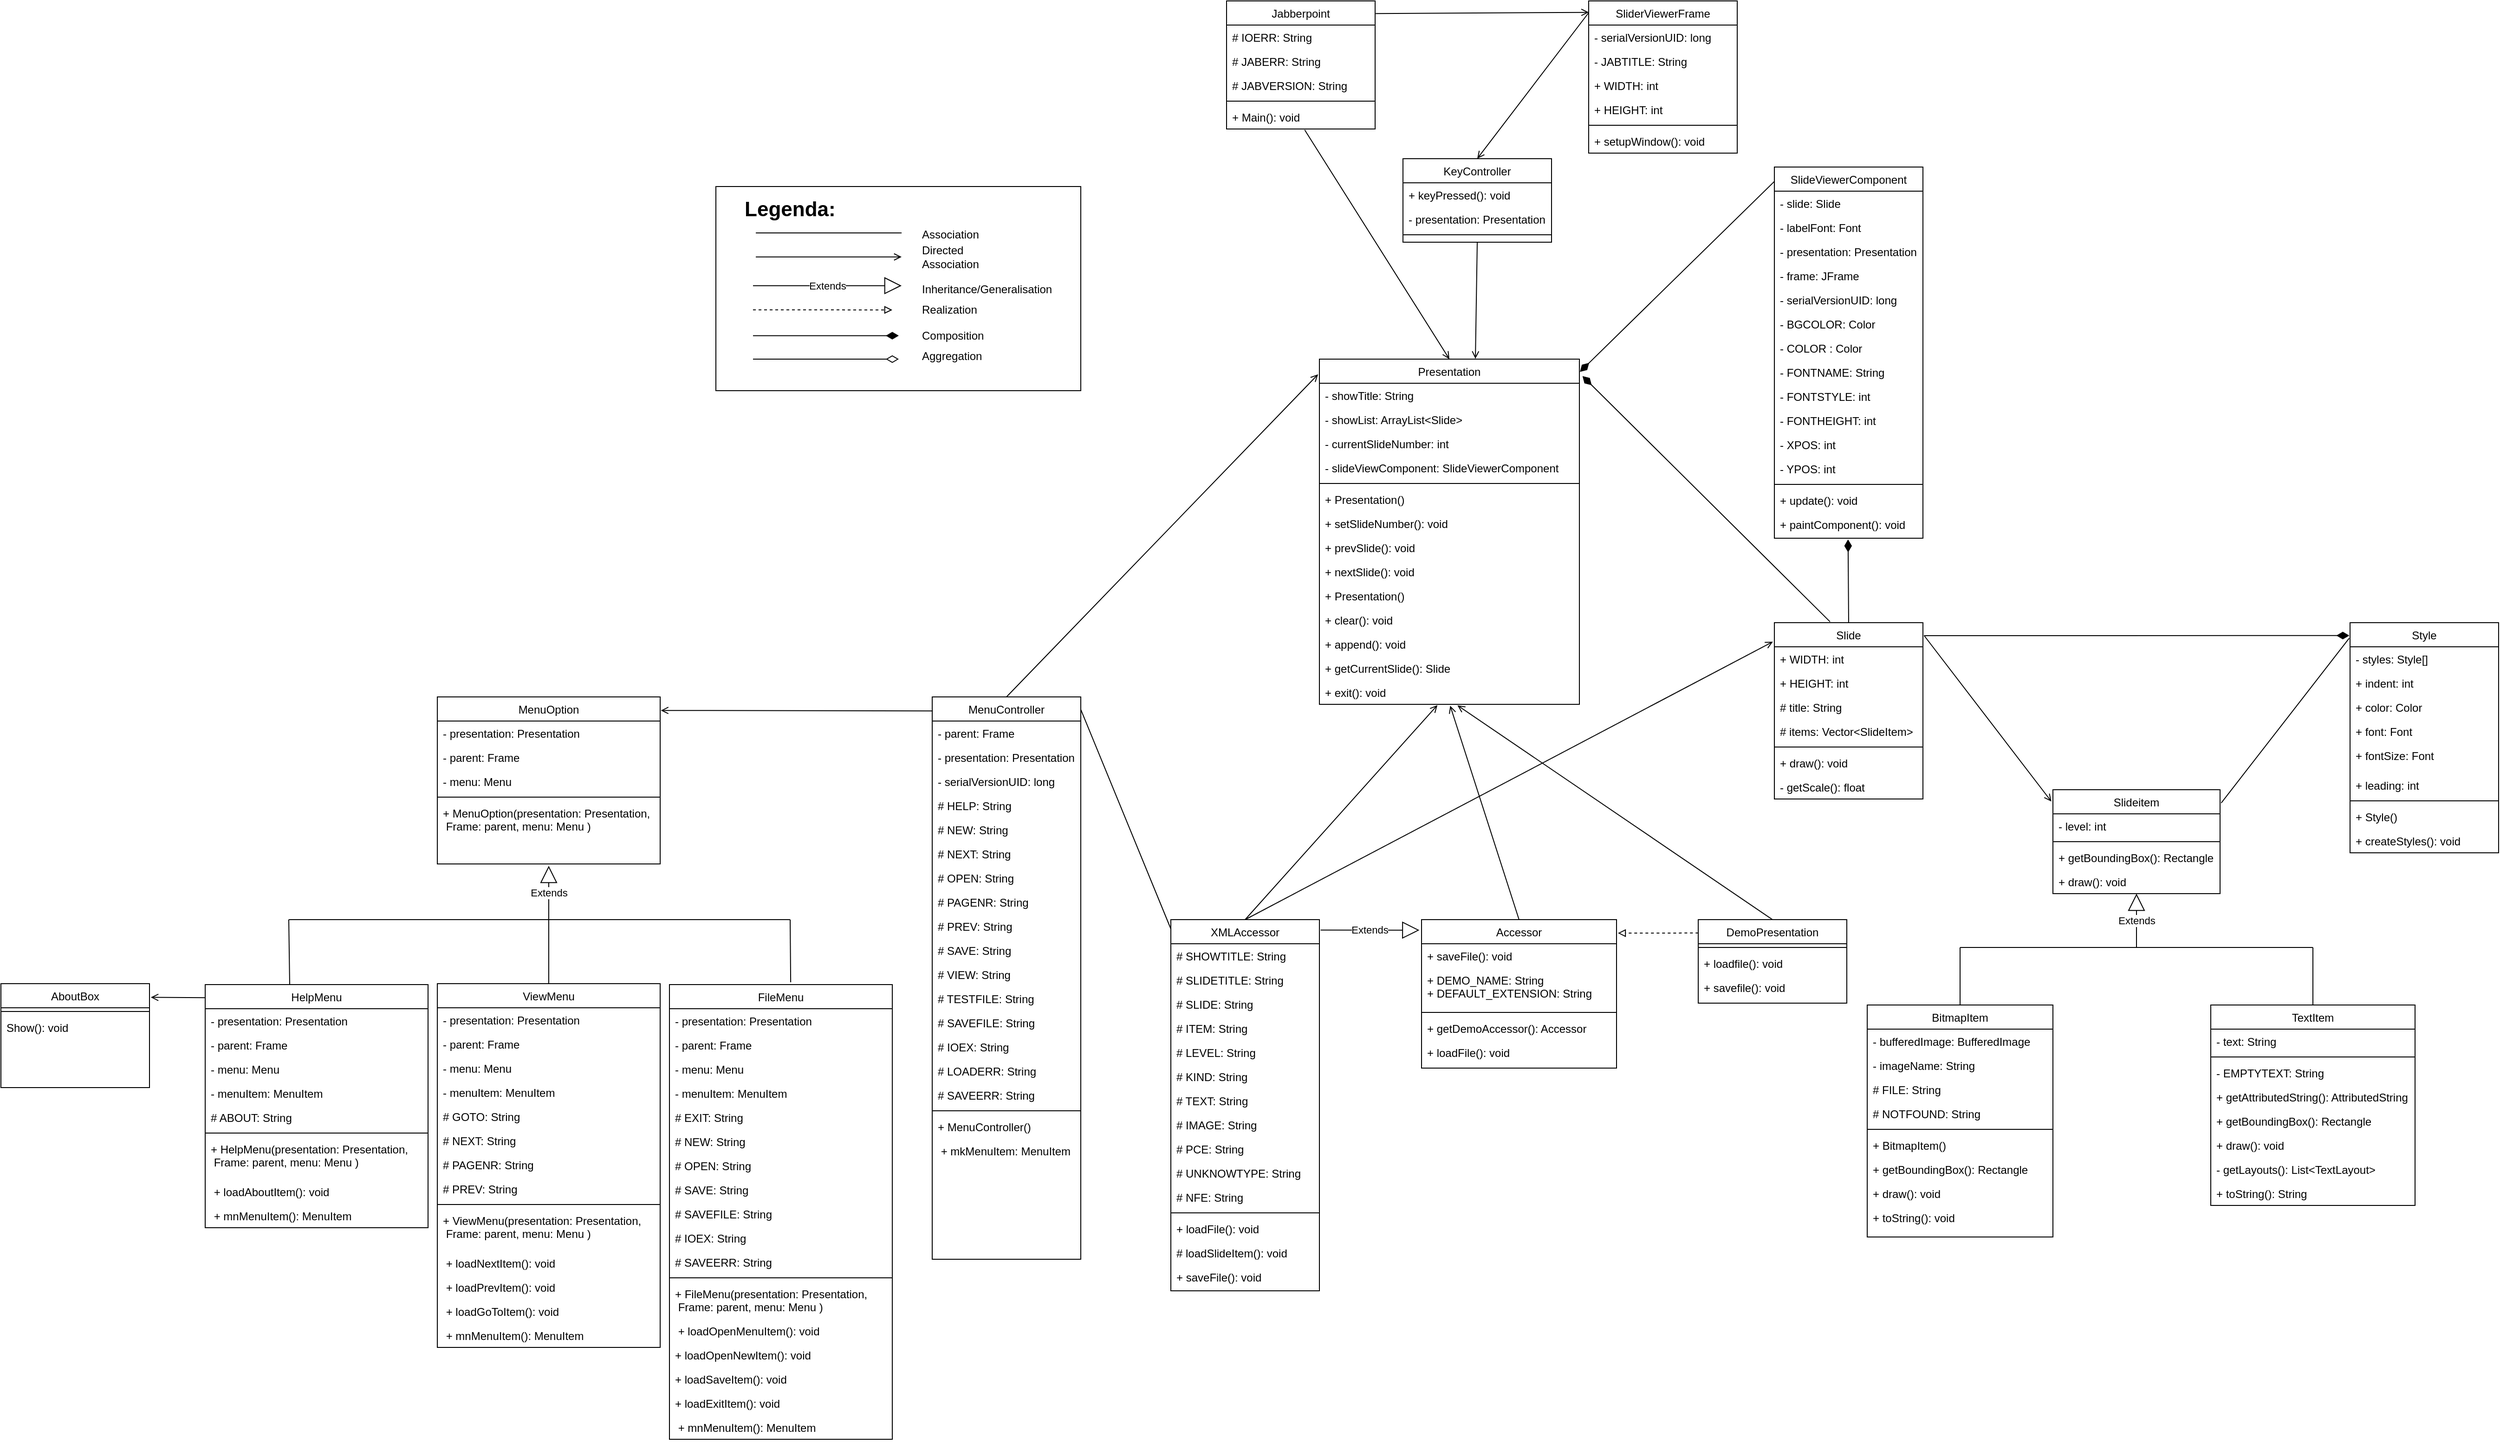 <mxfile version="21.1.1" type="device">
  <diagram name="Pagina-1" id="uTLpgRHWWdkHCqQ-yNyP">
    <mxGraphModel dx="5895" dy="3170" grid="1" gridSize="10" guides="1" tooltips="1" connect="1" arrows="1" fold="1" page="1" pageScale="1" pageWidth="827" pageHeight="1169" math="0" shadow="0">
      <root>
        <mxCell id="0" />
        <mxCell id="1" parent="0" />
        <mxCell id="lTT023W2KIiu1hz2lwn_-51" value="" style="rounded=0;whiteSpace=wrap;html=1;fontSize=22;fillColor=none;" parent="1" vertex="1">
          <mxGeometry x="1010" y="690" width="393" height="220" as="geometry" />
        </mxCell>
        <mxCell id="lTT023W2KIiu1hz2lwn_-52" value="Jabberpoint" style="swimlane;fontStyle=0;align=center;verticalAlign=top;childLayout=stackLayout;horizontal=1;startSize=26;horizontalStack=0;resizeParent=1;resizeLast=0;collapsible=1;marginBottom=0;rounded=0;shadow=0;strokeWidth=1;" parent="1" vertex="1">
          <mxGeometry x="1560" y="490" width="160" height="138" as="geometry">
            <mxRectangle x="550" y="140" width="160" height="26" as="alternateBounds" />
          </mxGeometry>
        </mxCell>
        <mxCell id="lTT023W2KIiu1hz2lwn_-53" value="# IOERR: String" style="text;align=left;verticalAlign=top;spacingLeft=4;spacingRight=4;overflow=hidden;rotatable=0;points=[[0,0.5],[1,0.5]];portConstraint=eastwest;" parent="lTT023W2KIiu1hz2lwn_-52" vertex="1">
          <mxGeometry y="26" width="160" height="26" as="geometry" />
        </mxCell>
        <mxCell id="lTT023W2KIiu1hz2lwn_-54" value="# JABERR: String" style="text;align=left;verticalAlign=top;spacingLeft=4;spacingRight=4;overflow=hidden;rotatable=0;points=[[0,0.5],[1,0.5]];portConstraint=eastwest;" parent="lTT023W2KIiu1hz2lwn_-52" vertex="1">
          <mxGeometry y="52" width="160" height="26" as="geometry" />
        </mxCell>
        <mxCell id="lTT023W2KIiu1hz2lwn_-55" value="# JABVERSION: String" style="text;align=left;verticalAlign=top;spacingLeft=4;spacingRight=4;overflow=hidden;rotatable=0;points=[[0,0.5],[1,0.5]];portConstraint=eastwest;" parent="lTT023W2KIiu1hz2lwn_-52" vertex="1">
          <mxGeometry y="78" width="160" height="26" as="geometry" />
        </mxCell>
        <mxCell id="lTT023W2KIiu1hz2lwn_-56" value="" style="line;html=1;strokeWidth=1;align=left;verticalAlign=middle;spacingTop=-1;spacingLeft=3;spacingRight=3;rotatable=0;labelPosition=right;points=[];portConstraint=eastwest;" parent="lTT023W2KIiu1hz2lwn_-52" vertex="1">
          <mxGeometry y="104" width="160" height="8" as="geometry" />
        </mxCell>
        <mxCell id="lTT023W2KIiu1hz2lwn_-57" value="+ Main(): void" style="text;align=left;verticalAlign=top;spacingLeft=4;spacingRight=4;overflow=hidden;rotatable=0;points=[[0,0.5],[1,0.5]];portConstraint=eastwest;" parent="lTT023W2KIiu1hz2lwn_-52" vertex="1">
          <mxGeometry y="112" width="160" height="26" as="geometry" />
        </mxCell>
        <mxCell id="lTT023W2KIiu1hz2lwn_-58" value="AboutBox" style="swimlane;fontStyle=0;align=center;verticalAlign=top;childLayout=stackLayout;horizontal=1;startSize=26;horizontalStack=0;resizeParent=1;resizeLast=0;collapsible=1;marginBottom=0;rounded=0;shadow=0;strokeWidth=1;" parent="1" vertex="1">
          <mxGeometry x="240" y="1549" width="160" height="112" as="geometry">
            <mxRectangle x="550" y="140" width="160" height="26" as="alternateBounds" />
          </mxGeometry>
        </mxCell>
        <mxCell id="lTT023W2KIiu1hz2lwn_-59" value="" style="line;html=1;strokeWidth=1;align=left;verticalAlign=middle;spacingTop=-1;spacingLeft=3;spacingRight=3;rotatable=0;labelPosition=right;points=[];portConstraint=eastwest;" parent="lTT023W2KIiu1hz2lwn_-58" vertex="1">
          <mxGeometry y="26" width="160" height="8" as="geometry" />
        </mxCell>
        <mxCell id="lTT023W2KIiu1hz2lwn_-60" value="Show(): void" style="text;align=left;verticalAlign=top;spacingLeft=4;spacingRight=4;overflow=hidden;rotatable=0;points=[[0,0.5],[1,0.5]];portConstraint=eastwest;" parent="lTT023W2KIiu1hz2lwn_-58" vertex="1">
          <mxGeometry y="34" width="160" height="26" as="geometry" />
        </mxCell>
        <mxCell id="lTT023W2KIiu1hz2lwn_-61" value="Slide" style="swimlane;fontStyle=0;align=center;verticalAlign=top;childLayout=stackLayout;horizontal=1;startSize=26;horizontalStack=0;resizeParent=1;resizeLast=0;collapsible=1;marginBottom=0;rounded=0;shadow=0;strokeWidth=1;" parent="1" vertex="1">
          <mxGeometry x="2150" y="1160" width="160" height="190" as="geometry">
            <mxRectangle x="550" y="140" width="160" height="26" as="alternateBounds" />
          </mxGeometry>
        </mxCell>
        <mxCell id="lTT023W2KIiu1hz2lwn_-62" value="+ WIDTH: int" style="text;align=left;verticalAlign=top;spacingLeft=4;spacingRight=4;overflow=hidden;rotatable=0;points=[[0,0.5],[1,0.5]];portConstraint=eastwest;" parent="lTT023W2KIiu1hz2lwn_-61" vertex="1">
          <mxGeometry y="26" width="160" height="26" as="geometry" />
        </mxCell>
        <mxCell id="lTT023W2KIiu1hz2lwn_-63" value="+ HEIGHT: int" style="text;align=left;verticalAlign=top;spacingLeft=4;spacingRight=4;overflow=hidden;rotatable=0;points=[[0,0.5],[1,0.5]];portConstraint=eastwest;" parent="lTT023W2KIiu1hz2lwn_-61" vertex="1">
          <mxGeometry y="52" width="160" height="26" as="geometry" />
        </mxCell>
        <mxCell id="lTT023W2KIiu1hz2lwn_-64" value="# title: String" style="text;align=left;verticalAlign=top;spacingLeft=4;spacingRight=4;overflow=hidden;rotatable=0;points=[[0,0.5],[1,0.5]];portConstraint=eastwest;" parent="lTT023W2KIiu1hz2lwn_-61" vertex="1">
          <mxGeometry y="78" width="160" height="26" as="geometry" />
        </mxCell>
        <mxCell id="lTT023W2KIiu1hz2lwn_-65" value="# items: Vector&lt;SlideItem&gt;" style="text;align=left;verticalAlign=top;spacingLeft=4;spacingRight=4;overflow=hidden;rotatable=0;points=[[0,0.5],[1,0.5]];portConstraint=eastwest;" parent="lTT023W2KIiu1hz2lwn_-61" vertex="1">
          <mxGeometry y="104" width="160" height="26" as="geometry" />
        </mxCell>
        <mxCell id="lTT023W2KIiu1hz2lwn_-66" value="" style="line;html=1;strokeWidth=1;align=left;verticalAlign=middle;spacingTop=-1;spacingLeft=3;spacingRight=3;rotatable=0;labelPosition=right;points=[];portConstraint=eastwest;" parent="lTT023W2KIiu1hz2lwn_-61" vertex="1">
          <mxGeometry y="130" width="160" height="8" as="geometry" />
        </mxCell>
        <mxCell id="lTT023W2KIiu1hz2lwn_-67" value="+ draw(): void" style="text;align=left;verticalAlign=top;spacingLeft=4;spacingRight=4;overflow=hidden;rotatable=0;points=[[0,0.5],[1,0.5]];portConstraint=eastwest;" parent="lTT023W2KIiu1hz2lwn_-61" vertex="1">
          <mxGeometry y="138" width="160" height="26" as="geometry" />
        </mxCell>
        <mxCell id="lTT023W2KIiu1hz2lwn_-68" value="- getScale(): float" style="text;align=left;verticalAlign=top;spacingLeft=4;spacingRight=4;overflow=hidden;rotatable=0;points=[[0,0.5],[1,0.5]];portConstraint=eastwest;" parent="lTT023W2KIiu1hz2lwn_-61" vertex="1">
          <mxGeometry y="164" width="160" height="26" as="geometry" />
        </mxCell>
        <mxCell id="lTT023W2KIiu1hz2lwn_-69" value="Slideitem" style="swimlane;fontStyle=0;align=center;verticalAlign=top;childLayout=stackLayout;horizontal=1;startSize=26;horizontalStack=0;resizeParent=1;resizeLast=0;collapsible=1;marginBottom=0;rounded=0;shadow=0;strokeWidth=1;" parent="1" vertex="1">
          <mxGeometry x="2450" y="1340" width="180" height="112" as="geometry">
            <mxRectangle x="550" y="140" width="160" height="26" as="alternateBounds" />
          </mxGeometry>
        </mxCell>
        <mxCell id="lTT023W2KIiu1hz2lwn_-70" value="- level: int" style="text;align=left;verticalAlign=top;spacingLeft=4;spacingRight=4;overflow=hidden;rotatable=0;points=[[0,0.5],[1,0.5]];portConstraint=eastwest;" parent="lTT023W2KIiu1hz2lwn_-69" vertex="1">
          <mxGeometry y="26" width="180" height="26" as="geometry" />
        </mxCell>
        <mxCell id="lTT023W2KIiu1hz2lwn_-71" value="" style="line;html=1;strokeWidth=1;align=left;verticalAlign=middle;spacingTop=-1;spacingLeft=3;spacingRight=3;rotatable=0;labelPosition=right;points=[];portConstraint=eastwest;" parent="lTT023W2KIiu1hz2lwn_-69" vertex="1">
          <mxGeometry y="52" width="180" height="8" as="geometry" />
        </mxCell>
        <mxCell id="lTT023W2KIiu1hz2lwn_-72" value="+ getBoundingBox(): Rectangle" style="text;align=left;verticalAlign=top;spacingLeft=4;spacingRight=4;overflow=hidden;rotatable=0;points=[[0,0.5],[1,0.5]];portConstraint=eastwest;" parent="lTT023W2KIiu1hz2lwn_-69" vertex="1">
          <mxGeometry y="60" width="180" height="26" as="geometry" />
        </mxCell>
        <mxCell id="lTT023W2KIiu1hz2lwn_-73" value="+ draw(): void" style="text;align=left;verticalAlign=top;spacingLeft=4;spacingRight=4;overflow=hidden;rotatable=0;points=[[0,0.5],[1,0.5]];portConstraint=eastwest;" parent="lTT023W2KIiu1hz2lwn_-69" vertex="1">
          <mxGeometry y="86" width="180" height="26" as="geometry" />
        </mxCell>
        <mxCell id="lTT023W2KIiu1hz2lwn_-74" value="Style" style="swimlane;fontStyle=0;align=center;verticalAlign=top;childLayout=stackLayout;horizontal=1;startSize=26;horizontalStack=0;resizeParent=1;resizeLast=0;collapsible=1;marginBottom=0;rounded=0;shadow=0;strokeWidth=1;" parent="1" vertex="1">
          <mxGeometry x="2770" y="1160" width="160" height="248" as="geometry">
            <mxRectangle x="550" y="140" width="160" height="26" as="alternateBounds" />
          </mxGeometry>
        </mxCell>
        <mxCell id="lTT023W2KIiu1hz2lwn_-75" value="- styles: Style[]" style="text;align=left;verticalAlign=top;spacingLeft=4;spacingRight=4;overflow=hidden;rotatable=0;points=[[0,0.5],[1,0.5]];portConstraint=eastwest;" parent="lTT023W2KIiu1hz2lwn_-74" vertex="1">
          <mxGeometry y="26" width="160" height="26" as="geometry" />
        </mxCell>
        <mxCell id="lTT023W2KIiu1hz2lwn_-76" value="+ indent: int" style="text;align=left;verticalAlign=top;spacingLeft=4;spacingRight=4;overflow=hidden;rotatable=0;points=[[0,0.5],[1,0.5]];portConstraint=eastwest;" parent="lTT023W2KIiu1hz2lwn_-74" vertex="1">
          <mxGeometry y="52" width="160" height="26" as="geometry" />
        </mxCell>
        <mxCell id="lTT023W2KIiu1hz2lwn_-77" value="+ color: Color" style="text;align=left;verticalAlign=top;spacingLeft=4;spacingRight=4;overflow=hidden;rotatable=0;points=[[0,0.5],[1,0.5]];portConstraint=eastwest;" parent="lTT023W2KIiu1hz2lwn_-74" vertex="1">
          <mxGeometry y="78" width="160" height="26" as="geometry" />
        </mxCell>
        <mxCell id="lTT023W2KIiu1hz2lwn_-78" value="+ font: Font" style="text;align=left;verticalAlign=top;spacingLeft=4;spacingRight=4;overflow=hidden;rotatable=0;points=[[0,0.5],[1,0.5]];portConstraint=eastwest;" parent="lTT023W2KIiu1hz2lwn_-74" vertex="1">
          <mxGeometry y="104" width="160" height="26" as="geometry" />
        </mxCell>
        <mxCell id="lTT023W2KIiu1hz2lwn_-79" value="+ fontSize: Font" style="text;align=left;verticalAlign=top;spacingLeft=4;spacingRight=4;overflow=hidden;rotatable=0;points=[[0,0.5],[1,0.5]];portConstraint=eastwest;" parent="lTT023W2KIiu1hz2lwn_-74" vertex="1">
          <mxGeometry y="130" width="160" height="32" as="geometry" />
        </mxCell>
        <mxCell id="lTT023W2KIiu1hz2lwn_-80" value="+ leading: int" style="text;align=left;verticalAlign=top;spacingLeft=4;spacingRight=4;overflow=hidden;rotatable=0;points=[[0,0.5],[1,0.5]];portConstraint=eastwest;" parent="lTT023W2KIiu1hz2lwn_-74" vertex="1">
          <mxGeometry y="162" width="160" height="26" as="geometry" />
        </mxCell>
        <mxCell id="lTT023W2KIiu1hz2lwn_-81" value="" style="line;html=1;strokeWidth=1;align=left;verticalAlign=middle;spacingTop=-1;spacingLeft=3;spacingRight=3;rotatable=0;labelPosition=right;points=[];portConstraint=eastwest;" parent="lTT023W2KIiu1hz2lwn_-74" vertex="1">
          <mxGeometry y="188" width="160" height="8" as="geometry" />
        </mxCell>
        <mxCell id="lTT023W2KIiu1hz2lwn_-82" value="+ Style()" style="text;align=left;verticalAlign=top;spacingLeft=4;spacingRight=4;overflow=hidden;rotatable=0;points=[[0,0.5],[1,0.5]];portConstraint=eastwest;" parent="lTT023W2KIiu1hz2lwn_-74" vertex="1">
          <mxGeometry y="196" width="160" height="26" as="geometry" />
        </mxCell>
        <mxCell id="lTT023W2KIiu1hz2lwn_-83" value="+ createStyles(): void" style="text;align=left;verticalAlign=top;spacingLeft=4;spacingRight=4;overflow=hidden;rotatable=0;points=[[0,0.5],[1,0.5]];portConstraint=eastwest;" parent="lTT023W2KIiu1hz2lwn_-74" vertex="1">
          <mxGeometry y="222" width="160" height="26" as="geometry" />
        </mxCell>
        <mxCell id="lTT023W2KIiu1hz2lwn_-84" value="TextItem" style="swimlane;fontStyle=0;align=center;verticalAlign=top;childLayout=stackLayout;horizontal=1;startSize=26;horizontalStack=0;resizeParent=1;resizeLast=0;collapsible=1;marginBottom=0;rounded=0;shadow=0;strokeWidth=1;" parent="1" vertex="1">
          <mxGeometry x="2620" y="1572" width="220" height="216" as="geometry">
            <mxRectangle x="550" y="140" width="160" height="26" as="alternateBounds" />
          </mxGeometry>
        </mxCell>
        <mxCell id="lTT023W2KIiu1hz2lwn_-85" value="- text: String" style="text;align=left;verticalAlign=top;spacingLeft=4;spacingRight=4;overflow=hidden;rotatable=0;points=[[0,0.5],[1,0.5]];portConstraint=eastwest;" parent="lTT023W2KIiu1hz2lwn_-84" vertex="1">
          <mxGeometry y="26" width="220" height="26" as="geometry" />
        </mxCell>
        <mxCell id="lTT023W2KIiu1hz2lwn_-86" value="" style="line;html=1;strokeWidth=1;align=left;verticalAlign=middle;spacingTop=-1;spacingLeft=3;spacingRight=3;rotatable=0;labelPosition=right;points=[];portConstraint=eastwest;" parent="lTT023W2KIiu1hz2lwn_-84" vertex="1">
          <mxGeometry y="52" width="220" height="8" as="geometry" />
        </mxCell>
        <mxCell id="lTT023W2KIiu1hz2lwn_-87" value="- EMPTYTEXT: String" style="text;align=left;verticalAlign=top;spacingLeft=4;spacingRight=4;overflow=hidden;rotatable=0;points=[[0,0.5],[1,0.5]];portConstraint=eastwest;" parent="lTT023W2KIiu1hz2lwn_-84" vertex="1">
          <mxGeometry y="60" width="220" height="26" as="geometry" />
        </mxCell>
        <mxCell id="lTT023W2KIiu1hz2lwn_-88" value="+ getAttributedString(): AttributedString" style="text;align=left;verticalAlign=top;spacingLeft=4;spacingRight=4;overflow=hidden;rotatable=0;points=[[0,0.5],[1,0.5]];portConstraint=eastwest;" parent="lTT023W2KIiu1hz2lwn_-84" vertex="1">
          <mxGeometry y="86" width="220" height="26" as="geometry" />
        </mxCell>
        <mxCell id="lTT023W2KIiu1hz2lwn_-89" value="+ getBoundingBox(): Rectangle" style="text;align=left;verticalAlign=top;spacingLeft=4;spacingRight=4;overflow=hidden;rotatable=0;points=[[0,0.5],[1,0.5]];portConstraint=eastwest;" parent="lTT023W2KIiu1hz2lwn_-84" vertex="1">
          <mxGeometry y="112" width="220" height="26" as="geometry" />
        </mxCell>
        <mxCell id="lTT023W2KIiu1hz2lwn_-90" value="+ draw(): void" style="text;align=left;verticalAlign=top;spacingLeft=4;spacingRight=4;overflow=hidden;rotatable=0;points=[[0,0.5],[1,0.5]];portConstraint=eastwest;" parent="lTT023W2KIiu1hz2lwn_-84" vertex="1">
          <mxGeometry y="138" width="220" height="26" as="geometry" />
        </mxCell>
        <mxCell id="lTT023W2KIiu1hz2lwn_-91" value="- getLayouts(): List&lt;TextLayout&gt;" style="text;align=left;verticalAlign=top;spacingLeft=4;spacingRight=4;overflow=hidden;rotatable=0;points=[[0,0.5],[1,0.5]];portConstraint=eastwest;" parent="lTT023W2KIiu1hz2lwn_-84" vertex="1">
          <mxGeometry y="164" width="220" height="26" as="geometry" />
        </mxCell>
        <mxCell id="lTT023W2KIiu1hz2lwn_-92" value="+ toString(): String" style="text;align=left;verticalAlign=top;spacingLeft=4;spacingRight=4;overflow=hidden;rotatable=0;points=[[0,0.5],[1,0.5]];portConstraint=eastwest;" parent="lTT023W2KIiu1hz2lwn_-84" vertex="1">
          <mxGeometry y="190" width="220" height="26" as="geometry" />
        </mxCell>
        <mxCell id="lTT023W2KIiu1hz2lwn_-93" value="BitmapItem" style="swimlane;fontStyle=0;align=center;verticalAlign=top;childLayout=stackLayout;horizontal=1;startSize=26;horizontalStack=0;resizeParent=1;resizeLast=0;collapsible=1;marginBottom=0;rounded=0;shadow=0;strokeWidth=1;" parent="1" vertex="1">
          <mxGeometry x="2250" y="1572" width="200" height="250" as="geometry">
            <mxRectangle x="550" y="140" width="160" height="26" as="alternateBounds" />
          </mxGeometry>
        </mxCell>
        <mxCell id="lTT023W2KIiu1hz2lwn_-94" value="- bufferedImage: BufferedImage" style="text;align=left;verticalAlign=top;spacingLeft=4;spacingRight=4;overflow=hidden;rotatable=0;points=[[0,0.5],[1,0.5]];portConstraint=eastwest;" parent="lTT023W2KIiu1hz2lwn_-93" vertex="1">
          <mxGeometry y="26" width="200" height="26" as="geometry" />
        </mxCell>
        <mxCell id="lTT023W2KIiu1hz2lwn_-95" value="- imageName: String" style="text;align=left;verticalAlign=top;spacingLeft=4;spacingRight=4;overflow=hidden;rotatable=0;points=[[0,0.5],[1,0.5]];portConstraint=eastwest;" parent="lTT023W2KIiu1hz2lwn_-93" vertex="1">
          <mxGeometry y="52" width="200" height="26" as="geometry" />
        </mxCell>
        <mxCell id="lTT023W2KIiu1hz2lwn_-96" value="# FILE: String" style="text;align=left;verticalAlign=top;spacingLeft=4;spacingRight=4;overflow=hidden;rotatable=0;points=[[0,0.5],[1,0.5]];portConstraint=eastwest;" parent="lTT023W2KIiu1hz2lwn_-93" vertex="1">
          <mxGeometry y="78" width="200" height="26" as="geometry" />
        </mxCell>
        <mxCell id="lTT023W2KIiu1hz2lwn_-97" value="# NOTFOUND: String" style="text;align=left;verticalAlign=top;spacingLeft=4;spacingRight=4;overflow=hidden;rotatable=0;points=[[0,0.5],[1,0.5]];portConstraint=eastwest;" parent="lTT023W2KIiu1hz2lwn_-93" vertex="1">
          <mxGeometry y="104" width="200" height="26" as="geometry" />
        </mxCell>
        <mxCell id="lTT023W2KIiu1hz2lwn_-98" value="" style="line;html=1;strokeWidth=1;align=left;verticalAlign=middle;spacingTop=-1;spacingLeft=3;spacingRight=3;rotatable=0;labelPosition=right;points=[];portConstraint=eastwest;" parent="lTT023W2KIiu1hz2lwn_-93" vertex="1">
          <mxGeometry y="130" width="200" height="8" as="geometry" />
        </mxCell>
        <mxCell id="lTT023W2KIiu1hz2lwn_-99" value="+ BitmapItem()" style="text;align=left;verticalAlign=top;spacingLeft=4;spacingRight=4;overflow=hidden;rotatable=0;points=[[0,0.5],[1,0.5]];portConstraint=eastwest;" parent="lTT023W2KIiu1hz2lwn_-93" vertex="1">
          <mxGeometry y="138" width="200" height="26" as="geometry" />
        </mxCell>
        <mxCell id="lTT023W2KIiu1hz2lwn_-100" value="+ getBoundingBox(): Rectangle" style="text;align=left;verticalAlign=top;spacingLeft=4;spacingRight=4;overflow=hidden;rotatable=0;points=[[0,0.5],[1,0.5]];portConstraint=eastwest;" parent="lTT023W2KIiu1hz2lwn_-93" vertex="1">
          <mxGeometry y="164" width="200" height="26" as="geometry" />
        </mxCell>
        <mxCell id="lTT023W2KIiu1hz2lwn_-101" value="+ draw(): void" style="text;align=left;verticalAlign=top;spacingLeft=4;spacingRight=4;overflow=hidden;rotatable=0;points=[[0,0.5],[1,0.5]];portConstraint=eastwest;" parent="lTT023W2KIiu1hz2lwn_-93" vertex="1">
          <mxGeometry y="190" width="200" height="26" as="geometry" />
        </mxCell>
        <mxCell id="lTT023W2KIiu1hz2lwn_-102" value="+ toString(): void" style="text;align=left;verticalAlign=top;spacingLeft=4;spacingRight=4;overflow=hidden;rotatable=0;points=[[0,0.5],[1,0.5]];portConstraint=eastwest;" parent="lTT023W2KIiu1hz2lwn_-93" vertex="1">
          <mxGeometry y="216" width="200" height="26" as="geometry" />
        </mxCell>
        <mxCell id="lTT023W2KIiu1hz2lwn_-103" value="Accessor" style="swimlane;fontStyle=0;align=center;verticalAlign=top;childLayout=stackLayout;horizontal=1;startSize=26;horizontalStack=0;resizeParent=1;resizeLast=0;collapsible=1;marginBottom=0;rounded=0;shadow=0;strokeWidth=1;" parent="1" vertex="1">
          <mxGeometry x="1770" y="1480" width="210" height="160" as="geometry">
            <mxRectangle x="550" y="140" width="160" height="26" as="alternateBounds" />
          </mxGeometry>
        </mxCell>
        <mxCell id="lTT023W2KIiu1hz2lwn_-108" value="+ saveFile(): void" style="text;align=left;verticalAlign=top;spacingLeft=4;spacingRight=4;overflow=hidden;rotatable=0;points=[[0,0.5],[1,0.5]];portConstraint=eastwest;" parent="lTT023W2KIiu1hz2lwn_-103" vertex="1">
          <mxGeometry y="26" width="210" height="26" as="geometry" />
        </mxCell>
        <mxCell id="lTT023W2KIiu1hz2lwn_-104" value="+ DEMO_NAME: String&#xa;+ DEFAULT_EXTENSION: String" style="text;align=left;verticalAlign=top;spacingLeft=4;spacingRight=4;overflow=hidden;rotatable=0;points=[[0,0.5],[1,0.5]];portConstraint=eastwest;" parent="lTT023W2KIiu1hz2lwn_-103" vertex="1">
          <mxGeometry y="52" width="210" height="44" as="geometry" />
        </mxCell>
        <mxCell id="lTT023W2KIiu1hz2lwn_-105" value="" style="line;html=1;strokeWidth=1;align=left;verticalAlign=middle;spacingTop=-1;spacingLeft=3;spacingRight=3;rotatable=0;labelPosition=right;points=[];portConstraint=eastwest;" parent="lTT023W2KIiu1hz2lwn_-103" vertex="1">
          <mxGeometry y="96" width="210" height="8" as="geometry" />
        </mxCell>
        <mxCell id="lTT023W2KIiu1hz2lwn_-106" value="+ getDemoAccessor(): Accessor" style="text;align=left;verticalAlign=top;spacingLeft=4;spacingRight=4;overflow=hidden;rotatable=0;points=[[0,0.5],[1,0.5]];portConstraint=eastwest;" parent="lTT023W2KIiu1hz2lwn_-103" vertex="1">
          <mxGeometry y="104" width="210" height="26" as="geometry" />
        </mxCell>
        <mxCell id="lTT023W2KIiu1hz2lwn_-107" value="+ loadFile(): void" style="text;align=left;verticalAlign=top;spacingLeft=4;spacingRight=4;overflow=hidden;rotatable=0;points=[[0,0.5],[1,0.5]];portConstraint=eastwest;" parent="lTT023W2KIiu1hz2lwn_-103" vertex="1">
          <mxGeometry y="130" width="210" height="26" as="geometry" />
        </mxCell>
        <mxCell id="lTT023W2KIiu1hz2lwn_-109" value="Presentation" style="swimlane;fontStyle=0;align=center;verticalAlign=top;childLayout=stackLayout;horizontal=1;startSize=26;horizontalStack=0;resizeParent=1;resizeLast=0;collapsible=1;marginBottom=0;rounded=0;shadow=0;strokeWidth=1;" parent="1" vertex="1">
          <mxGeometry x="1660" y="876" width="280" height="372" as="geometry">
            <mxRectangle x="550" y="140" width="160" height="26" as="alternateBounds" />
          </mxGeometry>
        </mxCell>
        <mxCell id="lTT023W2KIiu1hz2lwn_-110" value="- showTitle: String" style="text;align=left;verticalAlign=top;spacingLeft=4;spacingRight=4;overflow=hidden;rotatable=0;points=[[0,0.5],[1,0.5]];portConstraint=eastwest;" parent="lTT023W2KIiu1hz2lwn_-109" vertex="1">
          <mxGeometry y="26" width="280" height="26" as="geometry" />
        </mxCell>
        <mxCell id="lTT023W2KIiu1hz2lwn_-111" value="- showList: ArrayList&lt;Slide&gt;" style="text;align=left;verticalAlign=top;spacingLeft=4;spacingRight=4;overflow=hidden;rotatable=0;points=[[0,0.5],[1,0.5]];portConstraint=eastwest;" parent="lTT023W2KIiu1hz2lwn_-109" vertex="1">
          <mxGeometry y="52" width="280" height="26" as="geometry" />
        </mxCell>
        <mxCell id="lTT023W2KIiu1hz2lwn_-112" value="- currentSlideNumber: int" style="text;align=left;verticalAlign=top;spacingLeft=4;spacingRight=4;overflow=hidden;rotatable=0;points=[[0,0.5],[1,0.5]];portConstraint=eastwest;" parent="lTT023W2KIiu1hz2lwn_-109" vertex="1">
          <mxGeometry y="78" width="280" height="26" as="geometry" />
        </mxCell>
        <mxCell id="lTT023W2KIiu1hz2lwn_-113" value="- slideViewComponent: SlideViewerComponent" style="text;align=left;verticalAlign=top;spacingLeft=4;spacingRight=4;overflow=hidden;rotatable=0;points=[[0,0.5],[1,0.5]];portConstraint=eastwest;" parent="lTT023W2KIiu1hz2lwn_-109" vertex="1">
          <mxGeometry y="104" width="280" height="26" as="geometry" />
        </mxCell>
        <mxCell id="lTT023W2KIiu1hz2lwn_-114" value="" style="line;html=1;strokeWidth=1;align=left;verticalAlign=middle;spacingTop=-1;spacingLeft=3;spacingRight=3;rotatable=0;labelPosition=right;points=[];portConstraint=eastwest;" parent="lTT023W2KIiu1hz2lwn_-109" vertex="1">
          <mxGeometry y="130" width="280" height="8" as="geometry" />
        </mxCell>
        <mxCell id="lTT023W2KIiu1hz2lwn_-115" value="+ Presentation()" style="text;align=left;verticalAlign=top;spacingLeft=4;spacingRight=4;overflow=hidden;rotatable=0;points=[[0,0.5],[1,0.5]];portConstraint=eastwest;" parent="lTT023W2KIiu1hz2lwn_-109" vertex="1">
          <mxGeometry y="138" width="280" height="26" as="geometry" />
        </mxCell>
        <mxCell id="lTT023W2KIiu1hz2lwn_-116" value="+ setSlideNumber(): void" style="text;align=left;verticalAlign=top;spacingLeft=4;spacingRight=4;overflow=hidden;rotatable=0;points=[[0,0.5],[1,0.5]];portConstraint=eastwest;" parent="lTT023W2KIiu1hz2lwn_-109" vertex="1">
          <mxGeometry y="164" width="280" height="26" as="geometry" />
        </mxCell>
        <mxCell id="lTT023W2KIiu1hz2lwn_-117" value="+ prevSlide(): void" style="text;align=left;verticalAlign=top;spacingLeft=4;spacingRight=4;overflow=hidden;rotatable=0;points=[[0,0.5],[1,0.5]];portConstraint=eastwest;" parent="lTT023W2KIiu1hz2lwn_-109" vertex="1">
          <mxGeometry y="190" width="280" height="26" as="geometry" />
        </mxCell>
        <mxCell id="lTT023W2KIiu1hz2lwn_-118" value="+ nextSlide(): void" style="text;align=left;verticalAlign=top;spacingLeft=4;spacingRight=4;overflow=hidden;rotatable=0;points=[[0,0.5],[1,0.5]];portConstraint=eastwest;" parent="lTT023W2KIiu1hz2lwn_-109" vertex="1">
          <mxGeometry y="216" width="280" height="26" as="geometry" />
        </mxCell>
        <mxCell id="lTT023W2KIiu1hz2lwn_-119" value="+ Presentation()" style="text;align=left;verticalAlign=top;spacingLeft=4;spacingRight=4;overflow=hidden;rotatable=0;points=[[0,0.5],[1,0.5]];portConstraint=eastwest;" parent="lTT023W2KIiu1hz2lwn_-109" vertex="1">
          <mxGeometry y="242" width="280" height="26" as="geometry" />
        </mxCell>
        <mxCell id="lTT023W2KIiu1hz2lwn_-120" value="+ clear(): void" style="text;align=left;verticalAlign=top;spacingLeft=4;spacingRight=4;overflow=hidden;rotatable=0;points=[[0,0.5],[1,0.5]];portConstraint=eastwest;" parent="lTT023W2KIiu1hz2lwn_-109" vertex="1">
          <mxGeometry y="268" width="280" height="26" as="geometry" />
        </mxCell>
        <mxCell id="lTT023W2KIiu1hz2lwn_-121" value="+ append(): void" style="text;align=left;verticalAlign=top;spacingLeft=4;spacingRight=4;overflow=hidden;rotatable=0;points=[[0,0.5],[1,0.5]];portConstraint=eastwest;" parent="lTT023W2KIiu1hz2lwn_-109" vertex="1">
          <mxGeometry y="294" width="280" height="26" as="geometry" />
        </mxCell>
        <mxCell id="lTT023W2KIiu1hz2lwn_-122" value="+ getCurrentSlide(): Slide" style="text;align=left;verticalAlign=top;spacingLeft=4;spacingRight=4;overflow=hidden;rotatable=0;points=[[0,0.5],[1,0.5]];portConstraint=eastwest;" parent="lTT023W2KIiu1hz2lwn_-109" vertex="1">
          <mxGeometry y="320" width="280" height="26" as="geometry" />
        </mxCell>
        <mxCell id="lTT023W2KIiu1hz2lwn_-123" value="+ exit(): void" style="text;align=left;verticalAlign=top;spacingLeft=4;spacingRight=4;overflow=hidden;rotatable=0;points=[[0,0.5],[1,0.5]];portConstraint=eastwest;" parent="lTT023W2KIiu1hz2lwn_-109" vertex="1">
          <mxGeometry y="346" width="280" height="26" as="geometry" />
        </mxCell>
        <mxCell id="lTT023W2KIiu1hz2lwn_-124" value="SlideViewerComponent" style="swimlane;fontStyle=0;align=center;verticalAlign=top;childLayout=stackLayout;horizontal=1;startSize=26;horizontalStack=0;resizeParent=1;resizeLast=0;collapsible=1;marginBottom=0;rounded=0;shadow=0;strokeWidth=1;" parent="1" vertex="1">
          <mxGeometry x="2150" y="669" width="160" height="400" as="geometry">
            <mxRectangle x="550" y="140" width="160" height="26" as="alternateBounds" />
          </mxGeometry>
        </mxCell>
        <mxCell id="lTT023W2KIiu1hz2lwn_-125" value="- slide: Slide" style="text;align=left;verticalAlign=top;spacingLeft=4;spacingRight=4;overflow=hidden;rotatable=0;points=[[0,0.5],[1,0.5]];portConstraint=eastwest;" parent="lTT023W2KIiu1hz2lwn_-124" vertex="1">
          <mxGeometry y="26" width="160" height="26" as="geometry" />
        </mxCell>
        <mxCell id="lTT023W2KIiu1hz2lwn_-126" value="- labelFont: Font" style="text;align=left;verticalAlign=top;spacingLeft=4;spacingRight=4;overflow=hidden;rotatable=0;points=[[0,0.5],[1,0.5]];portConstraint=eastwest;" parent="lTT023W2KIiu1hz2lwn_-124" vertex="1">
          <mxGeometry y="52" width="160" height="26" as="geometry" />
        </mxCell>
        <mxCell id="lTT023W2KIiu1hz2lwn_-127" value="- presentation: Presentation" style="text;align=left;verticalAlign=top;spacingLeft=4;spacingRight=4;overflow=hidden;rotatable=0;points=[[0,0.5],[1,0.5]];portConstraint=eastwest;" parent="lTT023W2KIiu1hz2lwn_-124" vertex="1">
          <mxGeometry y="78" width="160" height="26" as="geometry" />
        </mxCell>
        <mxCell id="lTT023W2KIiu1hz2lwn_-128" value="- frame: JFrame" style="text;align=left;verticalAlign=top;spacingLeft=4;spacingRight=4;overflow=hidden;rotatable=0;points=[[0,0.5],[1,0.5]];portConstraint=eastwest;" parent="lTT023W2KIiu1hz2lwn_-124" vertex="1">
          <mxGeometry y="104" width="160" height="26" as="geometry" />
        </mxCell>
        <mxCell id="lTT023W2KIiu1hz2lwn_-129" value="- serialVersionUID: long" style="text;align=left;verticalAlign=top;spacingLeft=4;spacingRight=4;overflow=hidden;rotatable=0;points=[[0,0.5],[1,0.5]];portConstraint=eastwest;" parent="lTT023W2KIiu1hz2lwn_-124" vertex="1">
          <mxGeometry y="130" width="160" height="26" as="geometry" />
        </mxCell>
        <mxCell id="lTT023W2KIiu1hz2lwn_-130" value="- BGCOLOR: Color" style="text;align=left;verticalAlign=top;spacingLeft=4;spacingRight=4;overflow=hidden;rotatable=0;points=[[0,0.5],[1,0.5]];portConstraint=eastwest;" parent="lTT023W2KIiu1hz2lwn_-124" vertex="1">
          <mxGeometry y="156" width="160" height="26" as="geometry" />
        </mxCell>
        <mxCell id="lTT023W2KIiu1hz2lwn_-131" value="- COLOR : Color" style="text;align=left;verticalAlign=top;spacingLeft=4;spacingRight=4;overflow=hidden;rotatable=0;points=[[0,0.5],[1,0.5]];portConstraint=eastwest;" parent="lTT023W2KIiu1hz2lwn_-124" vertex="1">
          <mxGeometry y="182" width="160" height="26" as="geometry" />
        </mxCell>
        <mxCell id="lTT023W2KIiu1hz2lwn_-132" value="- FONTNAME: String" style="text;align=left;verticalAlign=top;spacingLeft=4;spacingRight=4;overflow=hidden;rotatable=0;points=[[0,0.5],[1,0.5]];portConstraint=eastwest;" parent="lTT023W2KIiu1hz2lwn_-124" vertex="1">
          <mxGeometry y="208" width="160" height="26" as="geometry" />
        </mxCell>
        <mxCell id="lTT023W2KIiu1hz2lwn_-133" value="- FONTSTYLE: int" style="text;align=left;verticalAlign=top;spacingLeft=4;spacingRight=4;overflow=hidden;rotatable=0;points=[[0,0.5],[1,0.5]];portConstraint=eastwest;" parent="lTT023W2KIiu1hz2lwn_-124" vertex="1">
          <mxGeometry y="234" width="160" height="26" as="geometry" />
        </mxCell>
        <mxCell id="lTT023W2KIiu1hz2lwn_-134" value="- FONTHEIGHT: int" style="text;align=left;verticalAlign=top;spacingLeft=4;spacingRight=4;overflow=hidden;rotatable=0;points=[[0,0.5],[1,0.5]];portConstraint=eastwest;" parent="lTT023W2KIiu1hz2lwn_-124" vertex="1">
          <mxGeometry y="260" width="160" height="26" as="geometry" />
        </mxCell>
        <mxCell id="lTT023W2KIiu1hz2lwn_-135" value="- XPOS: int" style="text;align=left;verticalAlign=top;spacingLeft=4;spacingRight=4;overflow=hidden;rotatable=0;points=[[0,0.5],[1,0.5]];portConstraint=eastwest;" parent="lTT023W2KIiu1hz2lwn_-124" vertex="1">
          <mxGeometry y="286" width="160" height="26" as="geometry" />
        </mxCell>
        <mxCell id="lTT023W2KIiu1hz2lwn_-136" value="- YPOS: int" style="text;align=left;verticalAlign=top;spacingLeft=4;spacingRight=4;overflow=hidden;rotatable=0;points=[[0,0.5],[1,0.5]];portConstraint=eastwest;" parent="lTT023W2KIiu1hz2lwn_-124" vertex="1">
          <mxGeometry y="312" width="160" height="26" as="geometry" />
        </mxCell>
        <mxCell id="lTT023W2KIiu1hz2lwn_-137" value="" style="line;html=1;strokeWidth=1;align=left;verticalAlign=middle;spacingTop=-1;spacingLeft=3;spacingRight=3;rotatable=0;labelPosition=right;points=[];portConstraint=eastwest;" parent="lTT023W2KIiu1hz2lwn_-124" vertex="1">
          <mxGeometry y="338" width="160" height="8" as="geometry" />
        </mxCell>
        <mxCell id="lTT023W2KIiu1hz2lwn_-138" value="+ update(): void" style="text;align=left;verticalAlign=top;spacingLeft=4;spacingRight=4;overflow=hidden;rotatable=0;points=[[0,0.5],[1,0.5]];portConstraint=eastwest;" parent="lTT023W2KIiu1hz2lwn_-124" vertex="1">
          <mxGeometry y="346" width="160" height="26" as="geometry" />
        </mxCell>
        <mxCell id="lTT023W2KIiu1hz2lwn_-139" value="+ paintComponent(): void" style="text;align=left;verticalAlign=top;spacingLeft=4;spacingRight=4;overflow=hidden;rotatable=0;points=[[0,0.5],[1,0.5]];portConstraint=eastwest;" parent="lTT023W2KIiu1hz2lwn_-124" vertex="1">
          <mxGeometry y="372" width="160" height="28" as="geometry" />
        </mxCell>
        <mxCell id="lTT023W2KIiu1hz2lwn_-147" value="XMLAccessor" style="swimlane;fontStyle=0;align=center;verticalAlign=top;childLayout=stackLayout;horizontal=1;startSize=26;horizontalStack=0;resizeParent=1;resizeLast=0;collapsible=1;marginBottom=0;rounded=0;shadow=0;strokeWidth=1;" parent="1" vertex="1">
          <mxGeometry x="1500" y="1480" width="160" height="400" as="geometry">
            <mxRectangle x="550" y="140" width="160" height="26" as="alternateBounds" />
          </mxGeometry>
        </mxCell>
        <mxCell id="lTT023W2KIiu1hz2lwn_-148" value="# SHOWTITLE: String" style="text;align=left;verticalAlign=top;spacingLeft=4;spacingRight=4;overflow=hidden;rotatable=0;points=[[0,0.5],[1,0.5]];portConstraint=eastwest;" parent="lTT023W2KIiu1hz2lwn_-147" vertex="1">
          <mxGeometry y="26" width="160" height="26" as="geometry" />
        </mxCell>
        <mxCell id="lTT023W2KIiu1hz2lwn_-149" value="# SLIDETITLE: String" style="text;align=left;verticalAlign=top;spacingLeft=4;spacingRight=4;overflow=hidden;rotatable=0;points=[[0,0.5],[1,0.5]];portConstraint=eastwest;" parent="lTT023W2KIiu1hz2lwn_-147" vertex="1">
          <mxGeometry y="52" width="160" height="26" as="geometry" />
        </mxCell>
        <mxCell id="lTT023W2KIiu1hz2lwn_-150" value="# SLIDE: String" style="text;align=left;verticalAlign=top;spacingLeft=4;spacingRight=4;overflow=hidden;rotatable=0;points=[[0,0.5],[1,0.5]];portConstraint=eastwest;" parent="lTT023W2KIiu1hz2lwn_-147" vertex="1">
          <mxGeometry y="78" width="160" height="26" as="geometry" />
        </mxCell>
        <mxCell id="lTT023W2KIiu1hz2lwn_-151" value="# ITEM: String" style="text;align=left;verticalAlign=top;spacingLeft=4;spacingRight=4;overflow=hidden;rotatable=0;points=[[0,0.5],[1,0.5]];portConstraint=eastwest;" parent="lTT023W2KIiu1hz2lwn_-147" vertex="1">
          <mxGeometry y="104" width="160" height="26" as="geometry" />
        </mxCell>
        <mxCell id="lTT023W2KIiu1hz2lwn_-152" value="# LEVEL: String" style="text;align=left;verticalAlign=top;spacingLeft=4;spacingRight=4;overflow=hidden;rotatable=0;points=[[0,0.5],[1,0.5]];portConstraint=eastwest;" parent="lTT023W2KIiu1hz2lwn_-147" vertex="1">
          <mxGeometry y="130" width="160" height="26" as="geometry" />
        </mxCell>
        <mxCell id="lTT023W2KIiu1hz2lwn_-153" value="# KIND: String" style="text;align=left;verticalAlign=top;spacingLeft=4;spacingRight=4;overflow=hidden;rotatable=0;points=[[0,0.5],[1,0.5]];portConstraint=eastwest;" parent="lTT023W2KIiu1hz2lwn_-147" vertex="1">
          <mxGeometry y="156" width="160" height="26" as="geometry" />
        </mxCell>
        <mxCell id="lTT023W2KIiu1hz2lwn_-154" value="# TEXT: String" style="text;align=left;verticalAlign=top;spacingLeft=4;spacingRight=4;overflow=hidden;rotatable=0;points=[[0,0.5],[1,0.5]];portConstraint=eastwest;" parent="lTT023W2KIiu1hz2lwn_-147" vertex="1">
          <mxGeometry y="182" width="160" height="26" as="geometry" />
        </mxCell>
        <mxCell id="lTT023W2KIiu1hz2lwn_-155" value="# IMAGE: String" style="text;align=left;verticalAlign=top;spacingLeft=4;spacingRight=4;overflow=hidden;rotatable=0;points=[[0,0.5],[1,0.5]];portConstraint=eastwest;" parent="lTT023W2KIiu1hz2lwn_-147" vertex="1">
          <mxGeometry y="208" width="160" height="26" as="geometry" />
        </mxCell>
        <mxCell id="lTT023W2KIiu1hz2lwn_-156" value="# PCE: String" style="text;align=left;verticalAlign=top;spacingLeft=4;spacingRight=4;overflow=hidden;rotatable=0;points=[[0,0.5],[1,0.5]];portConstraint=eastwest;" parent="lTT023W2KIiu1hz2lwn_-147" vertex="1">
          <mxGeometry y="234" width="160" height="26" as="geometry" />
        </mxCell>
        <mxCell id="lTT023W2KIiu1hz2lwn_-157" value="# UNKNOWTYPE: String" style="text;align=left;verticalAlign=top;spacingLeft=4;spacingRight=4;overflow=hidden;rotatable=0;points=[[0,0.5],[1,0.5]];portConstraint=eastwest;" parent="lTT023W2KIiu1hz2lwn_-147" vertex="1">
          <mxGeometry y="260" width="160" height="26" as="geometry" />
        </mxCell>
        <mxCell id="lTT023W2KIiu1hz2lwn_-158" value="# NFE: String" style="text;align=left;verticalAlign=top;spacingLeft=4;spacingRight=4;overflow=hidden;rotatable=0;points=[[0,0.5],[1,0.5]];portConstraint=eastwest;" parent="lTT023W2KIiu1hz2lwn_-147" vertex="1">
          <mxGeometry y="286" width="160" height="26" as="geometry" />
        </mxCell>
        <mxCell id="lTT023W2KIiu1hz2lwn_-159" value="" style="line;html=1;strokeWidth=1;align=left;verticalAlign=middle;spacingTop=-1;spacingLeft=3;spacingRight=3;rotatable=0;labelPosition=right;points=[];portConstraint=eastwest;" parent="lTT023W2KIiu1hz2lwn_-147" vertex="1">
          <mxGeometry y="312" width="160" height="8" as="geometry" />
        </mxCell>
        <mxCell id="lTT023W2KIiu1hz2lwn_-160" value="+ loadFile(): void" style="text;align=left;verticalAlign=top;spacingLeft=4;spacingRight=4;overflow=hidden;rotatable=0;points=[[0,0.5],[1,0.5]];portConstraint=eastwest;" parent="lTT023W2KIiu1hz2lwn_-147" vertex="1">
          <mxGeometry y="320" width="160" height="26" as="geometry" />
        </mxCell>
        <mxCell id="lTT023W2KIiu1hz2lwn_-161" value="# loadSlideItem(): void" style="text;align=left;verticalAlign=top;spacingLeft=4;spacingRight=4;overflow=hidden;rotatable=0;points=[[0,0.5],[1,0.5]];portConstraint=eastwest;" parent="lTT023W2KIiu1hz2lwn_-147" vertex="1">
          <mxGeometry y="346" width="160" height="26" as="geometry" />
        </mxCell>
        <mxCell id="lTT023W2KIiu1hz2lwn_-162" value="+ saveFile(): void" style="text;align=left;verticalAlign=top;spacingLeft=4;spacingRight=4;overflow=hidden;rotatable=0;points=[[0,0.5],[1,0.5]];portConstraint=eastwest;" parent="lTT023W2KIiu1hz2lwn_-147" vertex="1">
          <mxGeometry y="372" width="160" height="26" as="geometry" />
        </mxCell>
        <mxCell id="lTT023W2KIiu1hz2lwn_-167" value="MenuController" style="swimlane;fontStyle=0;align=center;verticalAlign=top;childLayout=stackLayout;horizontal=1;startSize=26;horizontalStack=0;resizeParent=1;resizeLast=0;collapsible=1;marginBottom=0;rounded=0;shadow=0;strokeWidth=1;" parent="1" vertex="1">
          <mxGeometry x="1243" y="1240" width="160" height="606" as="geometry">
            <mxRectangle x="550" y="140" width="160" height="26" as="alternateBounds" />
          </mxGeometry>
        </mxCell>
        <mxCell id="lTT023W2KIiu1hz2lwn_-168" value="- parent: Frame" style="text;align=left;verticalAlign=top;spacingLeft=4;spacingRight=4;overflow=hidden;rotatable=0;points=[[0,0.5],[1,0.5]];portConstraint=eastwest;" parent="lTT023W2KIiu1hz2lwn_-167" vertex="1">
          <mxGeometry y="26" width="160" height="26" as="geometry" />
        </mxCell>
        <mxCell id="lTT023W2KIiu1hz2lwn_-169" value="- presentation: Presentation" style="text;align=left;verticalAlign=top;spacingLeft=4;spacingRight=4;overflow=hidden;rotatable=0;points=[[0,0.5],[1,0.5]];portConstraint=eastwest;" parent="lTT023W2KIiu1hz2lwn_-167" vertex="1">
          <mxGeometry y="52" width="160" height="26" as="geometry" />
        </mxCell>
        <mxCell id="lTT023W2KIiu1hz2lwn_-170" value="- serialVersionUID: long" style="text;align=left;verticalAlign=top;spacingLeft=4;spacingRight=4;overflow=hidden;rotatable=0;points=[[0,0.5],[1,0.5]];portConstraint=eastwest;" parent="lTT023W2KIiu1hz2lwn_-167" vertex="1">
          <mxGeometry y="78" width="160" height="26" as="geometry" />
        </mxCell>
        <mxCell id="lTT023W2KIiu1hz2lwn_-175" value="# HELP: String" style="text;align=left;verticalAlign=top;spacingLeft=4;spacingRight=4;overflow=hidden;rotatable=0;points=[[0,0.5],[1,0.5]];portConstraint=eastwest;" parent="lTT023W2KIiu1hz2lwn_-167" vertex="1">
          <mxGeometry y="104" width="160" height="26" as="geometry" />
        </mxCell>
        <mxCell id="lTT023W2KIiu1hz2lwn_-176" value="# NEW: String" style="text;align=left;verticalAlign=top;spacingLeft=4;spacingRight=4;overflow=hidden;rotatable=0;points=[[0,0.5],[1,0.5]];portConstraint=eastwest;" parent="lTT023W2KIiu1hz2lwn_-167" vertex="1">
          <mxGeometry y="130" width="160" height="26" as="geometry" />
        </mxCell>
        <mxCell id="lTT023W2KIiu1hz2lwn_-177" value="# NEXT: String" style="text;align=left;verticalAlign=top;spacingLeft=4;spacingRight=4;overflow=hidden;rotatable=0;points=[[0,0.5],[1,0.5]];portConstraint=eastwest;" parent="lTT023W2KIiu1hz2lwn_-167" vertex="1">
          <mxGeometry y="156" width="160" height="26" as="geometry" />
        </mxCell>
        <mxCell id="lTT023W2KIiu1hz2lwn_-178" value="# OPEN: String" style="text;align=left;verticalAlign=top;spacingLeft=4;spacingRight=4;overflow=hidden;rotatable=0;points=[[0,0.5],[1,0.5]];portConstraint=eastwest;" parent="lTT023W2KIiu1hz2lwn_-167" vertex="1">
          <mxGeometry y="182" width="160" height="26" as="geometry" />
        </mxCell>
        <mxCell id="lTT023W2KIiu1hz2lwn_-179" value="# PAGENR: String" style="text;align=left;verticalAlign=top;spacingLeft=4;spacingRight=4;overflow=hidden;rotatable=0;points=[[0,0.5],[1,0.5]];portConstraint=eastwest;" parent="lTT023W2KIiu1hz2lwn_-167" vertex="1">
          <mxGeometry y="208" width="160" height="26" as="geometry" />
        </mxCell>
        <mxCell id="lTT023W2KIiu1hz2lwn_-180" value="# PREV: String" style="text;align=left;verticalAlign=top;spacingLeft=4;spacingRight=4;overflow=hidden;rotatable=0;points=[[0,0.5],[1,0.5]];portConstraint=eastwest;" parent="lTT023W2KIiu1hz2lwn_-167" vertex="1">
          <mxGeometry y="234" width="160" height="26" as="geometry" />
        </mxCell>
        <mxCell id="lTT023W2KIiu1hz2lwn_-181" value="# SAVE: String" style="text;align=left;verticalAlign=top;spacingLeft=4;spacingRight=4;overflow=hidden;rotatable=0;points=[[0,0.5],[1,0.5]];portConstraint=eastwest;" parent="lTT023W2KIiu1hz2lwn_-167" vertex="1">
          <mxGeometry y="260" width="160" height="26" as="geometry" />
        </mxCell>
        <mxCell id="lTT023W2KIiu1hz2lwn_-182" value="# VIEW: String" style="text;align=left;verticalAlign=top;spacingLeft=4;spacingRight=4;overflow=hidden;rotatable=0;points=[[0,0.5],[1,0.5]];portConstraint=eastwest;" parent="lTT023W2KIiu1hz2lwn_-167" vertex="1">
          <mxGeometry y="286" width="160" height="26" as="geometry" />
        </mxCell>
        <mxCell id="lTT023W2KIiu1hz2lwn_-183" value="# TESTFILE: String" style="text;align=left;verticalAlign=top;spacingLeft=4;spacingRight=4;overflow=hidden;rotatable=0;points=[[0,0.5],[1,0.5]];portConstraint=eastwest;" parent="lTT023W2KIiu1hz2lwn_-167" vertex="1">
          <mxGeometry y="312" width="160" height="26" as="geometry" />
        </mxCell>
        <mxCell id="lTT023W2KIiu1hz2lwn_-184" value="# SAVEFILE: String" style="text;align=left;verticalAlign=top;spacingLeft=4;spacingRight=4;overflow=hidden;rotatable=0;points=[[0,0.5],[1,0.5]];portConstraint=eastwest;" parent="lTT023W2KIiu1hz2lwn_-167" vertex="1">
          <mxGeometry y="338" width="160" height="26" as="geometry" />
        </mxCell>
        <mxCell id="lTT023W2KIiu1hz2lwn_-185" value="# IOEX: String" style="text;align=left;verticalAlign=top;spacingLeft=4;spacingRight=4;overflow=hidden;rotatable=0;points=[[0,0.5],[1,0.5]];portConstraint=eastwest;" parent="lTT023W2KIiu1hz2lwn_-167" vertex="1">
          <mxGeometry y="364" width="160" height="26" as="geometry" />
        </mxCell>
        <mxCell id="lTT023W2KIiu1hz2lwn_-186" value="# LOADERR: String" style="text;align=left;verticalAlign=top;spacingLeft=4;spacingRight=4;overflow=hidden;rotatable=0;points=[[0,0.5],[1,0.5]];portConstraint=eastwest;" parent="lTT023W2KIiu1hz2lwn_-167" vertex="1">
          <mxGeometry y="390" width="160" height="26" as="geometry" />
        </mxCell>
        <mxCell id="lTT023W2KIiu1hz2lwn_-187" value="# SAVEERR: String" style="text;align=left;verticalAlign=top;spacingLeft=4;spacingRight=4;overflow=hidden;rotatable=0;points=[[0,0.5],[1,0.5]];portConstraint=eastwest;" parent="lTT023W2KIiu1hz2lwn_-167" vertex="1">
          <mxGeometry y="416" width="160" height="26" as="geometry" />
        </mxCell>
        <mxCell id="lTT023W2KIiu1hz2lwn_-188" value="" style="line;html=1;strokeWidth=1;align=left;verticalAlign=middle;spacingTop=-1;spacingLeft=3;spacingRight=3;rotatable=0;labelPosition=right;points=[];portConstraint=eastwest;" parent="lTT023W2KIiu1hz2lwn_-167" vertex="1">
          <mxGeometry y="442" width="160" height="8" as="geometry" />
        </mxCell>
        <mxCell id="lTT023W2KIiu1hz2lwn_-189" value="+ MenuController()" style="text;align=left;verticalAlign=top;spacingLeft=4;spacingRight=4;overflow=hidden;rotatable=0;points=[[0,0.5],[1,0.5]];portConstraint=eastwest;" parent="lTT023W2KIiu1hz2lwn_-167" vertex="1">
          <mxGeometry y="450" width="160" height="26" as="geometry" />
        </mxCell>
        <mxCell id="lTT023W2KIiu1hz2lwn_-190" value=" + mkMenuItem: MenuItem" style="text;align=left;verticalAlign=top;spacingLeft=4;spacingRight=4;overflow=hidden;rotatable=0;points=[[0,0.5],[1,0.5]];portConstraint=eastwest;" parent="lTT023W2KIiu1hz2lwn_-167" vertex="1">
          <mxGeometry y="476" width="160" height="26" as="geometry" />
        </mxCell>
        <mxCell id="lTT023W2KIiu1hz2lwn_-191" value="DemoPresentation" style="swimlane;fontStyle=0;align=center;verticalAlign=top;childLayout=stackLayout;horizontal=1;startSize=26;horizontalStack=0;resizeParent=1;resizeLast=0;collapsible=1;marginBottom=0;rounded=0;shadow=0;strokeWidth=1;" parent="1" vertex="1">
          <mxGeometry x="2068" y="1480" width="160" height="90" as="geometry">
            <mxRectangle x="550" y="140" width="160" height="26" as="alternateBounds" />
          </mxGeometry>
        </mxCell>
        <mxCell id="lTT023W2KIiu1hz2lwn_-192" value="" style="line;html=1;strokeWidth=1;align=left;verticalAlign=middle;spacingTop=-1;spacingLeft=3;spacingRight=3;rotatable=0;labelPosition=right;points=[];portConstraint=eastwest;" parent="lTT023W2KIiu1hz2lwn_-191" vertex="1">
          <mxGeometry y="26" width="160" height="8" as="geometry" />
        </mxCell>
        <mxCell id="lTT023W2KIiu1hz2lwn_-193" value="+ loadfile(): void" style="text;align=left;verticalAlign=top;spacingLeft=4;spacingRight=4;overflow=hidden;rotatable=0;points=[[0,0.5],[1,0.5]];portConstraint=eastwest;" parent="lTT023W2KIiu1hz2lwn_-191" vertex="1">
          <mxGeometry y="34" width="160" height="26" as="geometry" />
        </mxCell>
        <mxCell id="lTT023W2KIiu1hz2lwn_-194" value="+ savefile(): void" style="text;align=left;verticalAlign=top;spacingLeft=4;spacingRight=4;overflow=hidden;rotatable=0;points=[[0,0.5],[1,0.5]];portConstraint=eastwest;" parent="lTT023W2KIiu1hz2lwn_-191" vertex="1">
          <mxGeometry y="60" width="160" height="26" as="geometry" />
        </mxCell>
        <mxCell id="lTT023W2KIiu1hz2lwn_-196" value="Directed Association" style="text;html=1;strokeColor=none;fillColor=none;align=left;verticalAlign=middle;whiteSpace=wrap;rounded=0;" parent="1" vertex="1">
          <mxGeometry x="1230" y="752" width="100" height="28" as="geometry" />
        </mxCell>
        <mxCell id="lTT023W2KIiu1hz2lwn_-222" value="Legenda:&amp;nbsp;" style="text;html=1;strokeColor=none;fillColor=none;align=center;verticalAlign=middle;whiteSpace=wrap;rounded=0;fontStyle=1;fontSize=22;" parent="1" vertex="1">
          <mxGeometry x="1063" y="700" width="60" height="30" as="geometry" />
        </mxCell>
        <mxCell id="lTT023W2KIiu1hz2lwn_-229" value="" style="endArrow=open;html=1;rounded=0;align=center;verticalAlign=bottom;endFill=0;labelBackgroundColor=none;jumpSize=6;strokeWidth=1;" parent="1" edge="1">
          <mxGeometry relative="1" as="geometry">
            <mxPoint x="1053" y="765.88" as="sourcePoint" />
            <mxPoint x="1210" y="765.88" as="targetPoint" />
          </mxGeometry>
        </mxCell>
        <mxCell id="lTT023W2KIiu1hz2lwn_-230" value="" style="resizable=0;html=1;align=center;verticalAlign=top;labelBackgroundColor=none;" parent="lTT023W2KIiu1hz2lwn_-229" connectable="0" vertex="1">
          <mxGeometry relative="1" as="geometry" />
        </mxCell>
        <mxCell id="lTT023W2KIiu1hz2lwn_-235" value="Extends" style="endArrow=block;endSize=16;endFill=0;html=1;rounded=0;" parent="1" edge="1">
          <mxGeometry width="160" relative="1" as="geometry">
            <mxPoint x="1050" y="796.87" as="sourcePoint" />
            <mxPoint x="1210" y="796.87" as="targetPoint" />
          </mxGeometry>
        </mxCell>
        <mxCell id="lTT023W2KIiu1hz2lwn_-261" value="" style="endArrow=open;html=1;rounded=0;align=center;verticalAlign=bottom;endFill=0;labelBackgroundColor=none;jumpSize=6;strokeWidth=1;exitX=0.526;exitY=1.039;exitDx=0;exitDy=0;exitPerimeter=0;entryX=0.5;entryY=0;entryDx=0;entryDy=0;" parent="1" source="lTT023W2KIiu1hz2lwn_-57" target="lTT023W2KIiu1hz2lwn_-109" edge="1">
          <mxGeometry relative="1" as="geometry">
            <mxPoint x="1723" y="780" as="sourcePoint" />
            <mxPoint x="1880" y="780" as="targetPoint" />
          </mxGeometry>
        </mxCell>
        <mxCell id="lTT023W2KIiu1hz2lwn_-262" value="" style="resizable=0;html=1;align=center;verticalAlign=top;labelBackgroundColor=none;" parent="lTT023W2KIiu1hz2lwn_-261" connectable="0" vertex="1">
          <mxGeometry relative="1" as="geometry" />
        </mxCell>
        <mxCell id="lTT023W2KIiu1hz2lwn_-263" value="" style="endArrow=open;html=1;rounded=0;align=center;verticalAlign=bottom;endFill=0;labelBackgroundColor=none;jumpSize=6;strokeWidth=1;entryX=0.503;entryY=1.058;entryDx=0;entryDy=0;entryPerimeter=0;exitX=0.5;exitY=0;exitDx=0;exitDy=0;" parent="1" source="lTT023W2KIiu1hz2lwn_-103" target="lTT023W2KIiu1hz2lwn_-123" edge="1">
          <mxGeometry relative="1" as="geometry">
            <mxPoint x="2140" y="1410" as="sourcePoint" />
            <mxPoint x="2297" y="1410" as="targetPoint" />
          </mxGeometry>
        </mxCell>
        <mxCell id="lTT023W2KIiu1hz2lwn_-264" value="" style="resizable=0;html=1;align=center;verticalAlign=top;labelBackgroundColor=none;" parent="lTT023W2KIiu1hz2lwn_-263" connectable="0" vertex="1">
          <mxGeometry relative="1" as="geometry" />
        </mxCell>
        <mxCell id="lTT023W2KIiu1hz2lwn_-266" value="" style="endArrow=open;html=1;rounded=0;align=center;verticalAlign=bottom;endFill=0;labelBackgroundColor=none;jumpSize=6;strokeWidth=1;exitX=0.5;exitY=0;exitDx=0;exitDy=0;entryX=0.531;entryY=1.042;entryDx=0;entryDy=0;entryPerimeter=0;" parent="1" source="lTT023W2KIiu1hz2lwn_-191" target="lTT023W2KIiu1hz2lwn_-123" edge="1">
          <mxGeometry relative="1" as="geometry">
            <mxPoint x="2324" y="1300" as="sourcePoint" />
            <mxPoint x="2481" y="1300" as="targetPoint" />
          </mxGeometry>
        </mxCell>
        <mxCell id="lTT023W2KIiu1hz2lwn_-267" value="" style="resizable=0;html=1;align=center;verticalAlign=top;labelBackgroundColor=none;" parent="lTT023W2KIiu1hz2lwn_-266" connectable="0" vertex="1">
          <mxGeometry relative="1" as="geometry" />
        </mxCell>
        <mxCell id="lTT023W2KIiu1hz2lwn_-270" value="" style="endArrow=open;html=1;rounded=0;align=center;verticalAlign=bottom;endFill=0;labelBackgroundColor=none;jumpSize=6;strokeWidth=1;entryX=-0.005;entryY=0.044;entryDx=0;entryDy=0;entryPerimeter=0;exitX=0.5;exitY=0;exitDx=0;exitDy=0;" parent="1" source="lTT023W2KIiu1hz2lwn_-167" target="lTT023W2KIiu1hz2lwn_-109" edge="1">
          <mxGeometry relative="1" as="geometry">
            <mxPoint x="1460" y="1220" as="sourcePoint" />
            <mxPoint x="1617" y="1220" as="targetPoint" />
          </mxGeometry>
        </mxCell>
        <mxCell id="lTT023W2KIiu1hz2lwn_-271" value="" style="resizable=0;html=1;align=center;verticalAlign=top;labelBackgroundColor=none;" parent="lTT023W2KIiu1hz2lwn_-270" connectable="0" vertex="1">
          <mxGeometry relative="1" as="geometry" />
        </mxCell>
        <mxCell id="lTT023W2KIiu1hz2lwn_-274" value="" style="endArrow=open;html=1;rounded=0;align=center;verticalAlign=bottom;endFill=0;labelBackgroundColor=none;jumpSize=6;strokeWidth=1;exitX=0.5;exitY=0;exitDx=0;exitDy=0;entryX=0.454;entryY=1.033;entryDx=0;entryDy=0;entryPerimeter=0;" parent="1" source="lTT023W2KIiu1hz2lwn_-147" target="lTT023W2KIiu1hz2lwn_-123" edge="1">
          <mxGeometry relative="1" as="geometry">
            <mxPoint x="1850" y="770" as="sourcePoint" />
            <mxPoint x="1940" y="890" as="targetPoint" />
          </mxGeometry>
        </mxCell>
        <mxCell id="lTT023W2KIiu1hz2lwn_-275" value="" style="resizable=0;html=1;align=center;verticalAlign=top;labelBackgroundColor=none;" parent="lTT023W2KIiu1hz2lwn_-274" connectable="0" vertex="1">
          <mxGeometry relative="1" as="geometry" />
        </mxCell>
        <mxCell id="lTT023W2KIiu1hz2lwn_-302" value="SliderViewerFrame" style="swimlane;fontStyle=0;align=center;verticalAlign=top;childLayout=stackLayout;horizontal=1;startSize=26;horizontalStack=0;resizeParent=1;resizeLast=0;collapsible=1;marginBottom=0;rounded=0;shadow=0;strokeWidth=1;" parent="1" vertex="1">
          <mxGeometry x="1950" y="490" width="160" height="164" as="geometry">
            <mxRectangle x="550" y="140" width="160" height="26" as="alternateBounds" />
          </mxGeometry>
        </mxCell>
        <mxCell id="lTT023W2KIiu1hz2lwn_-303" value="- serialVersionUID: long" style="text;align=left;verticalAlign=top;spacingLeft=4;spacingRight=4;overflow=hidden;rotatable=0;points=[[0,0.5],[1,0.5]];portConstraint=eastwest;" parent="lTT023W2KIiu1hz2lwn_-302" vertex="1">
          <mxGeometry y="26" width="160" height="26" as="geometry" />
        </mxCell>
        <mxCell id="lTT023W2KIiu1hz2lwn_-304" value="- JABTITLE: String" style="text;align=left;verticalAlign=top;spacingLeft=4;spacingRight=4;overflow=hidden;rotatable=0;points=[[0,0.5],[1,0.5]];portConstraint=eastwest;" parent="lTT023W2KIiu1hz2lwn_-302" vertex="1">
          <mxGeometry y="52" width="160" height="26" as="geometry" />
        </mxCell>
        <mxCell id="lTT023W2KIiu1hz2lwn_-305" value="+ WIDTH: int" style="text;align=left;verticalAlign=top;spacingLeft=4;spacingRight=4;overflow=hidden;rotatable=0;points=[[0,0.5],[1,0.5]];portConstraint=eastwest;" parent="lTT023W2KIiu1hz2lwn_-302" vertex="1">
          <mxGeometry y="78" width="160" height="26" as="geometry" />
        </mxCell>
        <mxCell id="lTT023W2KIiu1hz2lwn_-306" value="+ HEIGHT: int" style="text;align=left;verticalAlign=top;spacingLeft=4;spacingRight=4;overflow=hidden;rotatable=0;points=[[0,0.5],[1,0.5]];portConstraint=eastwest;" parent="lTT023W2KIiu1hz2lwn_-302" vertex="1">
          <mxGeometry y="104" width="160" height="26" as="geometry" />
        </mxCell>
        <mxCell id="lTT023W2KIiu1hz2lwn_-307" value="" style="line;html=1;strokeWidth=1;align=left;verticalAlign=middle;spacingTop=-1;spacingLeft=3;spacingRight=3;rotatable=0;labelPosition=right;points=[];portConstraint=eastwest;" parent="lTT023W2KIiu1hz2lwn_-302" vertex="1">
          <mxGeometry y="130" width="160" height="8" as="geometry" />
        </mxCell>
        <mxCell id="lTT023W2KIiu1hz2lwn_-308" value="+ setupWindow(): void" style="text;align=left;verticalAlign=top;spacingLeft=4;spacingRight=4;overflow=hidden;rotatable=0;points=[[0,0.5],[1,0.5]];portConstraint=eastwest;" parent="lTT023W2KIiu1hz2lwn_-302" vertex="1">
          <mxGeometry y="138" width="160" height="26" as="geometry" />
        </mxCell>
        <mxCell id="lTT023W2KIiu1hz2lwn_-309" value="KeyController" style="swimlane;fontStyle=0;align=center;verticalAlign=top;childLayout=stackLayout;horizontal=1;startSize=26;horizontalStack=0;resizeParent=1;resizeLast=0;collapsible=1;marginBottom=0;rounded=0;shadow=0;strokeWidth=1;" parent="1" vertex="1">
          <mxGeometry x="1750" y="660" width="160" height="90" as="geometry">
            <mxRectangle x="550" y="140" width="160" height="26" as="alternateBounds" />
          </mxGeometry>
        </mxCell>
        <mxCell id="lTT023W2KIiu1hz2lwn_-312" value="+ keyPressed(): void" style="text;align=left;verticalAlign=top;spacingLeft=4;spacingRight=4;overflow=hidden;rotatable=0;points=[[0,0.5],[1,0.5]];portConstraint=eastwest;" parent="lTT023W2KIiu1hz2lwn_-309" vertex="1">
          <mxGeometry y="26" width="160" height="26" as="geometry" />
        </mxCell>
        <mxCell id="lTT023W2KIiu1hz2lwn_-310" value="- presentation: Presentation" style="text;align=left;verticalAlign=top;spacingLeft=4;spacingRight=4;overflow=hidden;rotatable=0;points=[[0,0.5],[1,0.5]];portConstraint=eastwest;" parent="lTT023W2KIiu1hz2lwn_-309" vertex="1">
          <mxGeometry y="52" width="160" height="26" as="geometry" />
        </mxCell>
        <mxCell id="lTT023W2KIiu1hz2lwn_-311" value="" style="line;html=1;strokeWidth=1;align=left;verticalAlign=middle;spacingTop=-1;spacingLeft=3;spacingRight=3;rotatable=0;labelPosition=right;points=[];portConstraint=eastwest;" parent="lTT023W2KIiu1hz2lwn_-309" vertex="1">
          <mxGeometry y="78" width="160" height="8" as="geometry" />
        </mxCell>
        <mxCell id="lTT023W2KIiu1hz2lwn_-313" value="" style="endArrow=open;html=1;rounded=0;align=center;verticalAlign=bottom;endFill=0;labelBackgroundColor=none;jumpSize=6;strokeWidth=1;entryX=0.5;entryY=0;entryDx=0;entryDy=0;exitX=-0.002;exitY=0.08;exitDx=0;exitDy=0;exitPerimeter=0;" parent="1" source="lTT023W2KIiu1hz2lwn_-302" target="lTT023W2KIiu1hz2lwn_-309" edge="1">
          <mxGeometry relative="1" as="geometry">
            <mxPoint x="2270" y="316" as="sourcePoint" />
            <mxPoint x="1670" y="490" as="targetPoint" />
          </mxGeometry>
        </mxCell>
        <mxCell id="lTT023W2KIiu1hz2lwn_-314" value="" style="resizable=0;html=1;align=center;verticalAlign=top;labelBackgroundColor=none;" parent="lTT023W2KIiu1hz2lwn_-313" connectable="0" vertex="1">
          <mxGeometry relative="1" as="geometry" />
        </mxCell>
        <mxCell id="lTT023W2KIiu1hz2lwn_-315" value="" style="endArrow=open;html=1;rounded=0;align=center;verticalAlign=bottom;endFill=0;labelBackgroundColor=none;jumpSize=6;strokeWidth=1;entryX=0.6;entryY=-0.001;entryDx=0;entryDy=0;entryPerimeter=0;exitX=0.5;exitY=1;exitDx=0;exitDy=0;" parent="1" source="lTT023W2KIiu1hz2lwn_-309" target="lTT023W2KIiu1hz2lwn_-109" edge="1">
          <mxGeometry relative="1" as="geometry">
            <mxPoint x="2070" y="710" as="sourcePoint" />
            <mxPoint x="2259" y="561" as="targetPoint" />
          </mxGeometry>
        </mxCell>
        <mxCell id="lTT023W2KIiu1hz2lwn_-316" value="" style="resizable=0;html=1;align=center;verticalAlign=top;labelBackgroundColor=none;" parent="lTT023W2KIiu1hz2lwn_-315" connectable="0" vertex="1">
          <mxGeometry relative="1" as="geometry" />
        </mxCell>
        <mxCell id="lTT023W2KIiu1hz2lwn_-319" value="" style="endArrow=open;html=1;rounded=0;align=center;verticalAlign=bottom;endFill=0;labelBackgroundColor=none;jumpSize=6;strokeWidth=1;entryX=0.001;entryY=0.075;entryDx=0;entryDy=0;exitX=1.004;exitY=0.099;exitDx=0;exitDy=0;exitPerimeter=0;entryPerimeter=0;" parent="1" source="lTT023W2KIiu1hz2lwn_-52" target="lTT023W2KIiu1hz2lwn_-302" edge="1">
          <mxGeometry relative="1" as="geometry">
            <mxPoint x="2040" y="325" as="sourcePoint" />
            <mxPoint x="1880" y="476" as="targetPoint" />
          </mxGeometry>
        </mxCell>
        <mxCell id="lTT023W2KIiu1hz2lwn_-320" value="" style="resizable=0;html=1;align=center;verticalAlign=top;labelBackgroundColor=none;" parent="lTT023W2KIiu1hz2lwn_-319" connectable="0" vertex="1">
          <mxGeometry relative="1" as="geometry" />
        </mxCell>
        <mxCell id="lTT023W2KIiu1hz2lwn_-321" value="" style="endArrow=open;html=1;rounded=0;align=center;verticalAlign=bottom;endFill=0;labelBackgroundColor=none;jumpSize=6;strokeWidth=1;entryX=1.009;entryY=0.132;entryDx=0;entryDy=0;entryPerimeter=0;exitX=0;exitY=0.054;exitDx=0;exitDy=0;exitPerimeter=0;" parent="1" source="z_AMKtUEvf6d4hrZSGkk-11" target="lTT023W2KIiu1hz2lwn_-58" edge="1">
          <mxGeometry relative="1" as="geometry">
            <mxPoint x="920" y="1950" as="sourcePoint" />
            <mxPoint x="1177" y="1063" as="targetPoint" />
          </mxGeometry>
        </mxCell>
        <mxCell id="lTT023W2KIiu1hz2lwn_-322" value="" style="resizable=0;html=1;align=center;verticalAlign=top;labelBackgroundColor=none;" parent="lTT023W2KIiu1hz2lwn_-321" connectable="0" vertex="1">
          <mxGeometry relative="1" as="geometry" />
        </mxCell>
        <mxCell id="lTT023W2KIiu1hz2lwn_-326" value="" style="endArrow=open;html=1;rounded=0;align=center;verticalAlign=bottom;endFill=0;labelBackgroundColor=none;jumpSize=6;strokeWidth=1;exitX=1.008;exitY=0.073;exitDx=0;exitDy=0;exitPerimeter=0;entryX=-0.009;entryY=0.114;entryDx=0;entryDy=0;entryPerimeter=0;" parent="1" source="lTT023W2KIiu1hz2lwn_-61" target="lTT023W2KIiu1hz2lwn_-69" edge="1">
          <mxGeometry relative="1" as="geometry">
            <mxPoint x="2830" y="760" as="sourcePoint" />
            <mxPoint x="2900" y="1350" as="targetPoint" />
          </mxGeometry>
        </mxCell>
        <mxCell id="lTT023W2KIiu1hz2lwn_-327" value="" style="resizable=0;html=1;align=center;verticalAlign=top;labelBackgroundColor=none;" parent="lTT023W2KIiu1hz2lwn_-326" connectable="0" vertex="1">
          <mxGeometry relative="1" as="geometry" />
        </mxCell>
        <mxCell id="lTT023W2KIiu1hz2lwn_-344" value="" style="endArrow=open;html=1;rounded=0;align=center;verticalAlign=bottom;endFill=0;labelBackgroundColor=none;jumpSize=6;strokeWidth=1;entryX=-0.01;entryY=0.108;entryDx=0;entryDy=0;entryPerimeter=0;exitX=0.5;exitY=0;exitDx=0;exitDy=0;" parent="1" source="lTT023W2KIiu1hz2lwn_-147" target="lTT023W2KIiu1hz2lwn_-61" edge="1">
          <mxGeometry relative="1" as="geometry">
            <mxPoint x="2440" y="850" as="sourcePoint" />
            <mxPoint x="2597" y="850" as="targetPoint" />
          </mxGeometry>
        </mxCell>
        <mxCell id="lTT023W2KIiu1hz2lwn_-345" value="" style="resizable=0;html=1;align=center;verticalAlign=top;labelBackgroundColor=none;" parent="lTT023W2KIiu1hz2lwn_-344" connectable="0" vertex="1">
          <mxGeometry relative="1" as="geometry" />
        </mxCell>
        <mxCell id="lTT023W2KIiu1hz2lwn_-346" value="Extends" style="endArrow=block;endSize=16;endFill=0;html=1;rounded=0;" parent="1" target="lTT023W2KIiu1hz2lwn_-73" edge="1">
          <mxGeometry width="160" relative="1" as="geometry">
            <mxPoint x="2540" y="1510" as="sourcePoint" />
            <mxPoint x="2780" y="1505" as="targetPoint" />
          </mxGeometry>
        </mxCell>
        <mxCell id="lTT023W2KIiu1hz2lwn_-347" value="Inheritance/Generalisation" style="text;html=1;strokeColor=none;fillColor=none;align=left;verticalAlign=middle;whiteSpace=wrap;rounded=0;" parent="1" vertex="1">
          <mxGeometry x="1230" y="790" width="83" height="22" as="geometry" />
        </mxCell>
        <mxCell id="lTT023W2KIiu1hz2lwn_-348" value="" style="endArrow=none;html=1;rounded=0;" parent="1" edge="1">
          <mxGeometry width="50" height="50" relative="1" as="geometry">
            <mxPoint x="2350" y="1510" as="sourcePoint" />
            <mxPoint x="2730" y="1510" as="targetPoint" />
          </mxGeometry>
        </mxCell>
        <mxCell id="lTT023W2KIiu1hz2lwn_-349" value="" style="endArrow=none;html=1;rounded=0;exitX=0.5;exitY=0;exitDx=0;exitDy=0;" parent="1" source="lTT023W2KIiu1hz2lwn_-84" edge="1">
          <mxGeometry width="50" height="50" relative="1" as="geometry">
            <mxPoint x="2350" y="1539.79" as="sourcePoint" />
            <mxPoint x="2730" y="1510" as="targetPoint" />
          </mxGeometry>
        </mxCell>
        <mxCell id="lTT023W2KIiu1hz2lwn_-350" value="" style="endArrow=none;html=1;rounded=0;entryX=0.5;entryY=0;entryDx=0;entryDy=0;" parent="1" target="lTT023W2KIiu1hz2lwn_-93" edge="1">
          <mxGeometry width="50" height="50" relative="1" as="geometry">
            <mxPoint x="2350" y="1510" as="sourcePoint" />
            <mxPoint x="2345" y="1590" as="targetPoint" />
          </mxGeometry>
        </mxCell>
        <mxCell id="lTT023W2KIiu1hz2lwn_-352" value="Extends" style="endArrow=block;endSize=16;endFill=0;html=1;rounded=0;exitX=1.008;exitY=0.028;exitDx=0;exitDy=0;exitPerimeter=0;entryX=-0.011;entryY=0.071;entryDx=0;entryDy=0;entryPerimeter=0;" parent="1" source="lTT023W2KIiu1hz2lwn_-147" target="lTT023W2KIiu1hz2lwn_-103" edge="1">
          <mxGeometry width="160" relative="1" as="geometry">
            <mxPoint x="2710" y="1110" as="sourcePoint" />
            <mxPoint x="1770" y="1500" as="targetPoint" />
          </mxGeometry>
        </mxCell>
        <mxCell id="lTT023W2KIiu1hz2lwn_-358" value="" style="endArrow=none;html=1;rounded=0;align=center;verticalAlign=bottom;endFill=0;labelBackgroundColor=none;jumpSize=6;strokeWidth=1;" parent="1" edge="1">
          <mxGeometry relative="1" as="geometry">
            <mxPoint x="1053" y="740" as="sourcePoint" />
            <mxPoint x="1210" y="740" as="targetPoint" />
          </mxGeometry>
        </mxCell>
        <mxCell id="lTT023W2KIiu1hz2lwn_-359" value="" style="resizable=0;html=1;align=center;verticalAlign=top;labelBackgroundColor=none;" parent="lTT023W2KIiu1hz2lwn_-358" connectable="0" vertex="1">
          <mxGeometry relative="1" as="geometry" />
        </mxCell>
        <mxCell id="lTT023W2KIiu1hz2lwn_-360" value="Association" style="text;html=1;strokeColor=none;fillColor=none;align=left;verticalAlign=middle;whiteSpace=wrap;rounded=0;" parent="1" vertex="1">
          <mxGeometry x="1230" y="732" width="83" height="20" as="geometry" />
        </mxCell>
        <mxCell id="lTT023W2KIiu1hz2lwn_-361" value="" style="endArrow=none;html=1;rounded=0;align=center;verticalAlign=bottom;endFill=0;labelBackgroundColor=none;jumpSize=6;strokeWidth=1;entryX=0;entryY=0.025;entryDx=0;entryDy=0;entryPerimeter=0;exitX=1.001;exitY=0.023;exitDx=0;exitDy=0;exitPerimeter=0;" parent="1" source="lTT023W2KIiu1hz2lwn_-167" target="lTT023W2KIiu1hz2lwn_-147" edge="1">
          <mxGeometry relative="1" as="geometry">
            <mxPoint x="1420" y="1180" as="sourcePoint" />
            <mxPoint x="1220" y="750" as="targetPoint" />
          </mxGeometry>
        </mxCell>
        <mxCell id="lTT023W2KIiu1hz2lwn_-362" value="" style="resizable=0;html=1;align=center;verticalAlign=top;labelBackgroundColor=none;" parent="lTT023W2KIiu1hz2lwn_-361" connectable="0" vertex="1">
          <mxGeometry relative="1" as="geometry" />
        </mxCell>
        <mxCell id="lTT023W2KIiu1hz2lwn_-371" value="Realization" style="text;html=1;strokeColor=none;fillColor=none;align=left;verticalAlign=middle;whiteSpace=wrap;rounded=0;" parent="1" vertex="1">
          <mxGeometry x="1230" y="812" width="83" height="22" as="geometry" />
        </mxCell>
        <mxCell id="lTT023W2KIiu1hz2lwn_-372" style="edgeStyle=orthogonalEdgeStyle;rounded=0;orthogonalLoop=1;jettySize=auto;html=1;exitX=0.5;exitY=1;exitDx=0;exitDy=0;" parent="1" source="lTT023W2KIiu1hz2lwn_-371" target="lTT023W2KIiu1hz2lwn_-371" edge="1">
          <mxGeometry relative="1" as="geometry" />
        </mxCell>
        <mxCell id="lTT023W2KIiu1hz2lwn_-373" value="" style="endArrow=block;html=1;rounded=0;align=center;verticalAlign=bottom;endFill=0;labelBackgroundColor=none;jumpSize=6;strokeWidth=1;dashed=1;" parent="1" edge="1">
          <mxGeometry relative="1" as="geometry">
            <mxPoint x="1050" y="822.82" as="sourcePoint" />
            <mxPoint x="1200" y="823" as="targetPoint" />
          </mxGeometry>
        </mxCell>
        <mxCell id="lTT023W2KIiu1hz2lwn_-374" value="" style="resizable=0;html=1;align=center;verticalAlign=top;labelBackgroundColor=none;" parent="lTT023W2KIiu1hz2lwn_-373" connectable="0" vertex="1">
          <mxGeometry relative="1" as="geometry" />
        </mxCell>
        <mxCell id="lTT023W2KIiu1hz2lwn_-375" value="" style="endArrow=block;html=1;rounded=0;align=center;verticalAlign=bottom;endFill=0;labelBackgroundColor=none;jumpSize=6;strokeWidth=1;dashed=1;exitX=0.001;exitY=0.16;exitDx=0;exitDy=0;exitPerimeter=0;entryX=1.007;entryY=0.091;entryDx=0;entryDy=0;entryPerimeter=0;" parent="1" source="lTT023W2KIiu1hz2lwn_-191" target="lTT023W2KIiu1hz2lwn_-103" edge="1">
          <mxGeometry relative="1" as="geometry">
            <mxPoint x="1960" y="1524.47" as="sourcePoint" />
            <mxPoint x="2110" y="1524.65" as="targetPoint" />
          </mxGeometry>
        </mxCell>
        <mxCell id="lTT023W2KIiu1hz2lwn_-376" value="" style="resizable=0;html=1;align=center;verticalAlign=top;labelBackgroundColor=none;" parent="lTT023W2KIiu1hz2lwn_-375" connectable="0" vertex="1">
          <mxGeometry relative="1" as="geometry" />
        </mxCell>
        <mxCell id="lTT023W2KIiu1hz2lwn_-377" value="" style="endArrow=diamondThin;html=1;rounded=0;align=center;verticalAlign=bottom;endFill=1;labelBackgroundColor=none;jumpSize=6;strokeWidth=1;endSize=11;" parent="1" edge="1">
          <mxGeometry relative="1" as="geometry">
            <mxPoint x="1050" y="850.74" as="sourcePoint" />
            <mxPoint x="1207" y="850.74" as="targetPoint" />
          </mxGeometry>
        </mxCell>
        <mxCell id="lTT023W2KIiu1hz2lwn_-378" value="" style="resizable=0;html=1;align=center;verticalAlign=top;labelBackgroundColor=none;" parent="lTT023W2KIiu1hz2lwn_-377" connectable="0" vertex="1">
          <mxGeometry relative="1" as="geometry" />
        </mxCell>
        <mxCell id="lTT023W2KIiu1hz2lwn_-379" value="" style="endArrow=diamondThin;html=1;align=center;verticalAlign=bottom;endFill=0;labelBackgroundColor=none;jumpSize=21;strokeWidth=1;endSize=11;startSize=7;strokeColor=default;rounded=0;" parent="1" edge="1">
          <mxGeometry relative="1" as="geometry">
            <mxPoint x="1050" y="876" as="sourcePoint" />
            <mxPoint x="1207" y="876" as="targetPoint" />
          </mxGeometry>
        </mxCell>
        <mxCell id="lTT023W2KIiu1hz2lwn_-380" value="" style="resizable=0;html=1;align=center;verticalAlign=top;labelBackgroundColor=none;" parent="lTT023W2KIiu1hz2lwn_-379" connectable="0" vertex="1">
          <mxGeometry relative="1" as="geometry" />
        </mxCell>
        <mxCell id="lTT023W2KIiu1hz2lwn_-381" value="Composition" style="text;html=1;strokeColor=none;fillColor=none;align=left;verticalAlign=middle;whiteSpace=wrap;rounded=0;" parent="1" vertex="1">
          <mxGeometry x="1230" y="840" width="83" height="22" as="geometry" />
        </mxCell>
        <mxCell id="lTT023W2KIiu1hz2lwn_-382" value="Aggregation" style="text;html=1;strokeColor=none;fillColor=none;align=left;verticalAlign=middle;whiteSpace=wrap;rounded=0;" parent="1" vertex="1">
          <mxGeometry x="1230" y="862" width="83" height="22" as="geometry" />
        </mxCell>
        <mxCell id="lTT023W2KIiu1hz2lwn_-383" value="" style="endArrow=diamondThin;html=1;rounded=0;align=center;verticalAlign=bottom;endFill=1;labelBackgroundColor=none;jumpSize=6;strokeWidth=1;endSize=11;exitX=0.002;exitY=0.038;exitDx=0;exitDy=0;exitPerimeter=0;entryX=1.002;entryY=0.037;entryDx=0;entryDy=0;entryPerimeter=0;" parent="1" source="lTT023W2KIiu1hz2lwn_-124" target="lTT023W2KIiu1hz2lwn_-109" edge="1">
          <mxGeometry relative="1" as="geometry">
            <mxPoint x="1060" y="860" as="sourcePoint" />
            <mxPoint x="1217" y="860" as="targetPoint" />
          </mxGeometry>
        </mxCell>
        <mxCell id="lTT023W2KIiu1hz2lwn_-384" value="" style="resizable=0;html=1;align=center;verticalAlign=top;labelBackgroundColor=none;" parent="lTT023W2KIiu1hz2lwn_-383" connectable="0" vertex="1">
          <mxGeometry relative="1" as="geometry" />
        </mxCell>
        <mxCell id="lTT023W2KIiu1hz2lwn_-385" value="" style="endArrow=diamondThin;html=1;rounded=0;align=center;verticalAlign=bottom;endFill=1;labelBackgroundColor=none;jumpSize=6;strokeWidth=1;endSize=11;exitX=0.5;exitY=0;exitDx=0;exitDy=0;entryX=0.496;entryY=1.045;entryDx=0;entryDy=0;entryPerimeter=0;" parent="1" source="lTT023W2KIiu1hz2lwn_-61" target="lTT023W2KIiu1hz2lwn_-139" edge="1">
          <mxGeometry relative="1" as="geometry">
            <mxPoint x="2150" y="695" as="sourcePoint" />
            <mxPoint x="2280" y="1110" as="targetPoint" />
          </mxGeometry>
        </mxCell>
        <mxCell id="lTT023W2KIiu1hz2lwn_-386" value="" style="resizable=0;html=1;align=center;verticalAlign=top;labelBackgroundColor=none;" parent="lTT023W2KIiu1hz2lwn_-385" connectable="0" vertex="1">
          <mxGeometry relative="1" as="geometry" />
        </mxCell>
        <mxCell id="lTT023W2KIiu1hz2lwn_-387" value="" style="endArrow=diamondThin;html=1;rounded=0;align=center;verticalAlign=bottom;endFill=1;labelBackgroundColor=none;jumpSize=6;strokeWidth=1;endSize=11;exitX=0.375;exitY=-0.005;exitDx=0;exitDy=0;exitPerimeter=0;entryX=1.012;entryY=0.049;entryDx=0;entryDy=0;entryPerimeter=0;" parent="1" source="lTT023W2KIiu1hz2lwn_-61" target="lTT023W2KIiu1hz2lwn_-109" edge="1">
          <mxGeometry relative="1" as="geometry">
            <mxPoint x="1990" y="990" as="sourcePoint" />
            <mxPoint x="2020" y="1100" as="targetPoint" />
          </mxGeometry>
        </mxCell>
        <mxCell id="lTT023W2KIiu1hz2lwn_-388" value="" style="resizable=0;html=1;align=center;verticalAlign=top;labelBackgroundColor=none;" parent="lTT023W2KIiu1hz2lwn_-387" connectable="0" vertex="1">
          <mxGeometry relative="1" as="geometry" />
        </mxCell>
        <mxCell id="lTT023W2KIiu1hz2lwn_-389" value="" style="endArrow=diamondThin;html=1;rounded=0;align=center;verticalAlign=bottom;endFill=1;labelBackgroundColor=none;jumpSize=6;strokeWidth=1;endSize=11;exitX=1.008;exitY=0.074;exitDx=0;exitDy=0;entryX=-0.005;entryY=0.056;entryDx=0;entryDy=0;entryPerimeter=0;exitPerimeter=0;" parent="1" source="lTT023W2KIiu1hz2lwn_-61" target="lTT023W2KIiu1hz2lwn_-74" edge="1">
          <mxGeometry relative="1" as="geometry">
            <mxPoint x="2621" y="1169" as="sourcePoint" />
            <mxPoint x="2620" y="1079" as="targetPoint" />
          </mxGeometry>
        </mxCell>
        <mxCell id="lTT023W2KIiu1hz2lwn_-390" value="" style="resizable=0;html=1;align=center;verticalAlign=top;labelBackgroundColor=none;" parent="lTT023W2KIiu1hz2lwn_-389" connectable="0" vertex="1">
          <mxGeometry relative="1" as="geometry" />
        </mxCell>
        <mxCell id="lTT023W2KIiu1hz2lwn_-391" value="" style="endArrow=none;html=1;rounded=0;align=center;verticalAlign=bottom;endFill=0;labelBackgroundColor=none;jumpSize=6;strokeWidth=1;entryX=-0.006;entryY=0.068;entryDx=0;entryDy=0;entryPerimeter=0;exitX=1.007;exitY=0.128;exitDx=0;exitDy=0;exitPerimeter=0;" parent="1" source="lTT023W2KIiu1hz2lwn_-69" target="lTT023W2KIiu1hz2lwn_-74" edge="1">
          <mxGeometry relative="1" as="geometry">
            <mxPoint x="2650" y="1390" as="sourcePoint" />
            <mxPoint x="2747" y="1272" as="targetPoint" />
          </mxGeometry>
        </mxCell>
        <mxCell id="lTT023W2KIiu1hz2lwn_-392" value="" style="resizable=0;html=1;align=center;verticalAlign=top;labelBackgroundColor=none;" parent="lTT023W2KIiu1hz2lwn_-391" connectable="0" vertex="1">
          <mxGeometry relative="1" as="geometry" />
        </mxCell>
        <mxCell id="z_AMKtUEvf6d4hrZSGkk-1" value="MenuOption" style="swimlane;fontStyle=0;align=center;verticalAlign=top;childLayout=stackLayout;horizontal=1;startSize=26;horizontalStack=0;resizeParent=1;resizeLast=0;collapsible=1;marginBottom=0;rounded=0;shadow=0;strokeWidth=1;" vertex="1" parent="1">
          <mxGeometry x="710" y="1240" width="240" height="180" as="geometry">
            <mxRectangle x="550" y="140" width="160" height="26" as="alternateBounds" />
          </mxGeometry>
        </mxCell>
        <mxCell id="z_AMKtUEvf6d4hrZSGkk-2" value="- presentation: Presentation" style="text;align=left;verticalAlign=top;spacingLeft=4;spacingRight=4;overflow=hidden;rotatable=0;points=[[0,0.5],[1,0.5]];portConstraint=eastwest;" vertex="1" parent="z_AMKtUEvf6d4hrZSGkk-1">
          <mxGeometry y="26" width="240" height="26" as="geometry" />
        </mxCell>
        <mxCell id="z_AMKtUEvf6d4hrZSGkk-3" value="- parent: Frame" style="text;align=left;verticalAlign=top;spacingLeft=4;spacingRight=4;overflow=hidden;rotatable=0;points=[[0,0.5],[1,0.5]];portConstraint=eastwest;" vertex="1" parent="z_AMKtUEvf6d4hrZSGkk-1">
          <mxGeometry y="52" width="240" height="26" as="geometry" />
        </mxCell>
        <mxCell id="z_AMKtUEvf6d4hrZSGkk-4" value="- menu: Menu" style="text;align=left;verticalAlign=top;spacingLeft=4;spacingRight=4;overflow=hidden;rotatable=0;points=[[0,0.5],[1,0.5]];portConstraint=eastwest;" vertex="1" parent="z_AMKtUEvf6d4hrZSGkk-1">
          <mxGeometry y="78" width="240" height="26" as="geometry" />
        </mxCell>
        <mxCell id="z_AMKtUEvf6d4hrZSGkk-6" value="" style="line;html=1;strokeWidth=1;align=left;verticalAlign=middle;spacingTop=-1;spacingLeft=3;spacingRight=3;rotatable=0;labelPosition=right;points=[];portConstraint=eastwest;" vertex="1" parent="z_AMKtUEvf6d4hrZSGkk-1">
          <mxGeometry y="104" width="240" height="8" as="geometry" />
        </mxCell>
        <mxCell id="z_AMKtUEvf6d4hrZSGkk-7" value="+ MenuOption(presentation: Presentation,&#xa; Frame: parent, menu: Menu )" style="text;align=left;verticalAlign=top;spacingLeft=4;spacingRight=4;overflow=hidden;rotatable=0;points=[[0,0.5],[1,0.5]];portConstraint=eastwest;" vertex="1" parent="z_AMKtUEvf6d4hrZSGkk-1">
          <mxGeometry y="112" width="240" height="68" as="geometry" />
        </mxCell>
        <mxCell id="z_AMKtUEvf6d4hrZSGkk-11" value="HelpMenu" style="swimlane;fontStyle=0;align=center;verticalAlign=top;childLayout=stackLayout;horizontal=1;startSize=26;horizontalStack=0;resizeParent=1;resizeLast=0;collapsible=1;marginBottom=0;rounded=0;shadow=0;strokeWidth=1;" vertex="1" parent="1">
          <mxGeometry x="460" y="1550" width="240" height="262" as="geometry">
            <mxRectangle x="550" y="140" width="160" height="26" as="alternateBounds" />
          </mxGeometry>
        </mxCell>
        <mxCell id="z_AMKtUEvf6d4hrZSGkk-12" value="- presentation: Presentation" style="text;align=left;verticalAlign=top;spacingLeft=4;spacingRight=4;overflow=hidden;rotatable=0;points=[[0,0.5],[1,0.5]];portConstraint=eastwest;" vertex="1" parent="z_AMKtUEvf6d4hrZSGkk-11">
          <mxGeometry y="26" width="240" height="26" as="geometry" />
        </mxCell>
        <mxCell id="z_AMKtUEvf6d4hrZSGkk-13" value="- parent: Frame" style="text;align=left;verticalAlign=top;spacingLeft=4;spacingRight=4;overflow=hidden;rotatable=0;points=[[0,0.5],[1,0.5]];portConstraint=eastwest;" vertex="1" parent="z_AMKtUEvf6d4hrZSGkk-11">
          <mxGeometry y="52" width="240" height="26" as="geometry" />
        </mxCell>
        <mxCell id="z_AMKtUEvf6d4hrZSGkk-14" value="- menu: Menu" style="text;align=left;verticalAlign=top;spacingLeft=4;spacingRight=4;overflow=hidden;rotatable=0;points=[[0,0.5],[1,0.5]];portConstraint=eastwest;" vertex="1" parent="z_AMKtUEvf6d4hrZSGkk-11">
          <mxGeometry y="78" width="240" height="26" as="geometry" />
        </mxCell>
        <mxCell id="z_AMKtUEvf6d4hrZSGkk-17" value="- menuItem: MenuItem" style="text;align=left;verticalAlign=top;spacingLeft=4;spacingRight=4;overflow=hidden;rotatable=0;points=[[0,0.5],[1,0.5]];portConstraint=eastwest;" vertex="1" parent="z_AMKtUEvf6d4hrZSGkk-11">
          <mxGeometry y="104" width="240" height="26" as="geometry" />
        </mxCell>
        <mxCell id="z_AMKtUEvf6d4hrZSGkk-18" value="# ABOUT: String" style="text;align=left;verticalAlign=top;spacingLeft=4;spacingRight=4;overflow=hidden;rotatable=0;points=[[0,0.5],[1,0.5]];portConstraint=eastwest;" vertex="1" parent="z_AMKtUEvf6d4hrZSGkk-11">
          <mxGeometry y="130" width="240" height="26" as="geometry" />
        </mxCell>
        <mxCell id="z_AMKtUEvf6d4hrZSGkk-15" value="" style="line;html=1;strokeWidth=1;align=left;verticalAlign=middle;spacingTop=-1;spacingLeft=3;spacingRight=3;rotatable=0;labelPosition=right;points=[];portConstraint=eastwest;" vertex="1" parent="z_AMKtUEvf6d4hrZSGkk-11">
          <mxGeometry y="156" width="240" height="8" as="geometry" />
        </mxCell>
        <mxCell id="z_AMKtUEvf6d4hrZSGkk-16" value="+ HelpMenu(presentation: Presentation,&#xa; Frame: parent, menu: Menu )" style="text;align=left;verticalAlign=top;spacingLeft=4;spacingRight=4;overflow=hidden;rotatable=0;points=[[0,0.5],[1,0.5]];portConstraint=eastwest;" vertex="1" parent="z_AMKtUEvf6d4hrZSGkk-11">
          <mxGeometry y="164" width="240" height="46" as="geometry" />
        </mxCell>
        <mxCell id="z_AMKtUEvf6d4hrZSGkk-44" value=" + loadAboutItem(): void" style="text;align=left;verticalAlign=top;spacingLeft=4;spacingRight=4;overflow=hidden;rotatable=0;points=[[0,0.5],[1,0.5]];portConstraint=eastwest;" vertex="1" parent="z_AMKtUEvf6d4hrZSGkk-11">
          <mxGeometry y="210" width="240" height="26" as="geometry" />
        </mxCell>
        <mxCell id="z_AMKtUEvf6d4hrZSGkk-45" value=" + mnMenuItem(): MenuItem" style="text;align=left;verticalAlign=top;spacingLeft=4;spacingRight=4;overflow=hidden;rotatable=0;points=[[0,0.5],[1,0.5]];portConstraint=eastwest;" vertex="1" parent="z_AMKtUEvf6d4hrZSGkk-11">
          <mxGeometry y="236" width="240" height="26" as="geometry" />
        </mxCell>
        <mxCell id="z_AMKtUEvf6d4hrZSGkk-25" value="FileMenu" style="swimlane;fontStyle=0;align=center;verticalAlign=top;childLayout=stackLayout;horizontal=1;startSize=26;horizontalStack=0;resizeParent=1;resizeLast=0;collapsible=1;marginBottom=0;rounded=0;shadow=0;strokeWidth=1;" vertex="1" parent="1">
          <mxGeometry x="960" y="1550" width="240" height="490" as="geometry">
            <mxRectangle x="550" y="140" width="160" height="26" as="alternateBounds" />
          </mxGeometry>
        </mxCell>
        <mxCell id="z_AMKtUEvf6d4hrZSGkk-26" value="- presentation: Presentation" style="text;align=left;verticalAlign=top;spacingLeft=4;spacingRight=4;overflow=hidden;rotatable=0;points=[[0,0.5],[1,0.5]];portConstraint=eastwest;" vertex="1" parent="z_AMKtUEvf6d4hrZSGkk-25">
          <mxGeometry y="26" width="240" height="26" as="geometry" />
        </mxCell>
        <mxCell id="z_AMKtUEvf6d4hrZSGkk-27" value="- parent: Frame" style="text;align=left;verticalAlign=top;spacingLeft=4;spacingRight=4;overflow=hidden;rotatable=0;points=[[0,0.5],[1,0.5]];portConstraint=eastwest;" vertex="1" parent="z_AMKtUEvf6d4hrZSGkk-25">
          <mxGeometry y="52" width="240" height="26" as="geometry" />
        </mxCell>
        <mxCell id="z_AMKtUEvf6d4hrZSGkk-28" value="- menu: Menu" style="text;align=left;verticalAlign=top;spacingLeft=4;spacingRight=4;overflow=hidden;rotatable=0;points=[[0,0.5],[1,0.5]];portConstraint=eastwest;" vertex="1" parent="z_AMKtUEvf6d4hrZSGkk-25">
          <mxGeometry y="78" width="240" height="26" as="geometry" />
        </mxCell>
        <mxCell id="z_AMKtUEvf6d4hrZSGkk-29" value="- menuItem: MenuItem" style="text;align=left;verticalAlign=top;spacingLeft=4;spacingRight=4;overflow=hidden;rotatable=0;points=[[0,0.5],[1,0.5]];portConstraint=eastwest;" vertex="1" parent="z_AMKtUEvf6d4hrZSGkk-25">
          <mxGeometry y="104" width="240" height="26" as="geometry" />
        </mxCell>
        <mxCell id="z_AMKtUEvf6d4hrZSGkk-30" value="# EXIT: String" style="text;align=left;verticalAlign=top;spacingLeft=4;spacingRight=4;overflow=hidden;rotatable=0;points=[[0,0.5],[1,0.5]];portConstraint=eastwest;" vertex="1" parent="z_AMKtUEvf6d4hrZSGkk-25">
          <mxGeometry y="130" width="240" height="26" as="geometry" />
        </mxCell>
        <mxCell id="z_AMKtUEvf6d4hrZSGkk-31" value="# NEW: String" style="text;align=left;verticalAlign=top;spacingLeft=4;spacingRight=4;overflow=hidden;rotatable=0;points=[[0,0.5],[1,0.5]];portConstraint=eastwest;" vertex="1" parent="z_AMKtUEvf6d4hrZSGkk-25">
          <mxGeometry y="156" width="240" height="26" as="geometry" />
        </mxCell>
        <mxCell id="z_AMKtUEvf6d4hrZSGkk-32" value="# OPEN: String" style="text;align=left;verticalAlign=top;spacingLeft=4;spacingRight=4;overflow=hidden;rotatable=0;points=[[0,0.5],[1,0.5]];portConstraint=eastwest;" vertex="1" parent="z_AMKtUEvf6d4hrZSGkk-25">
          <mxGeometry y="182" width="240" height="26" as="geometry" />
        </mxCell>
        <mxCell id="z_AMKtUEvf6d4hrZSGkk-33" value="# SAVE: String" style="text;align=left;verticalAlign=top;spacingLeft=4;spacingRight=4;overflow=hidden;rotatable=0;points=[[0,0.5],[1,0.5]];portConstraint=eastwest;" vertex="1" parent="z_AMKtUEvf6d4hrZSGkk-25">
          <mxGeometry y="208" width="240" height="26" as="geometry" />
        </mxCell>
        <mxCell id="z_AMKtUEvf6d4hrZSGkk-34" value="# SAVEFILE: String" style="text;align=left;verticalAlign=top;spacingLeft=4;spacingRight=4;overflow=hidden;rotatable=0;points=[[0,0.5],[1,0.5]];portConstraint=eastwest;" vertex="1" parent="z_AMKtUEvf6d4hrZSGkk-25">
          <mxGeometry y="234" width="240" height="26" as="geometry" />
        </mxCell>
        <mxCell id="z_AMKtUEvf6d4hrZSGkk-35" value="# IOEX: String" style="text;align=left;verticalAlign=top;spacingLeft=4;spacingRight=4;overflow=hidden;rotatable=0;points=[[0,0.5],[1,0.5]];portConstraint=eastwest;" vertex="1" parent="z_AMKtUEvf6d4hrZSGkk-25">
          <mxGeometry y="260" width="240" height="26" as="geometry" />
        </mxCell>
        <mxCell id="z_AMKtUEvf6d4hrZSGkk-36" value="# SAVEERR: String" style="text;align=left;verticalAlign=top;spacingLeft=4;spacingRight=4;overflow=hidden;rotatable=0;points=[[0,0.5],[1,0.5]];portConstraint=eastwest;" vertex="1" parent="z_AMKtUEvf6d4hrZSGkk-25">
          <mxGeometry y="286" width="240" height="26" as="geometry" />
        </mxCell>
        <mxCell id="z_AMKtUEvf6d4hrZSGkk-37" value="" style="line;html=1;strokeWidth=1;align=left;verticalAlign=middle;spacingTop=-1;spacingLeft=3;spacingRight=3;rotatable=0;labelPosition=right;points=[];portConstraint=eastwest;" vertex="1" parent="z_AMKtUEvf6d4hrZSGkk-25">
          <mxGeometry y="312" width="240" height="8" as="geometry" />
        </mxCell>
        <mxCell id="z_AMKtUEvf6d4hrZSGkk-38" value="+ FileMenu(presentation: Presentation,&#xa; Frame: parent, menu: Menu )" style="text;align=left;verticalAlign=top;spacingLeft=4;spacingRight=4;overflow=hidden;rotatable=0;points=[[0,0.5],[1,0.5]];portConstraint=eastwest;" vertex="1" parent="z_AMKtUEvf6d4hrZSGkk-25">
          <mxGeometry y="320" width="240" height="40" as="geometry" />
        </mxCell>
        <mxCell id="z_AMKtUEvf6d4hrZSGkk-40" value=" + loadOpenMenuItem(): void" style="text;align=left;verticalAlign=top;spacingLeft=4;spacingRight=4;overflow=hidden;rotatable=0;points=[[0,0.5],[1,0.5]];portConstraint=eastwest;" vertex="1" parent="z_AMKtUEvf6d4hrZSGkk-25">
          <mxGeometry y="360" width="240" height="26" as="geometry" />
        </mxCell>
        <mxCell id="z_AMKtUEvf6d4hrZSGkk-41" value="+ loadOpenNewItem(): void" style="text;align=left;verticalAlign=top;spacingLeft=4;spacingRight=4;overflow=hidden;rotatable=0;points=[[0,0.5],[1,0.5]];portConstraint=eastwest;" vertex="1" parent="z_AMKtUEvf6d4hrZSGkk-25">
          <mxGeometry y="386" width="240" height="26" as="geometry" />
        </mxCell>
        <mxCell id="z_AMKtUEvf6d4hrZSGkk-42" value="+ loadSaveItem(): void" style="text;align=left;verticalAlign=top;spacingLeft=4;spacingRight=4;overflow=hidden;rotatable=0;points=[[0,0.5],[1,0.5]];portConstraint=eastwest;" vertex="1" parent="z_AMKtUEvf6d4hrZSGkk-25">
          <mxGeometry y="412" width="240" height="26" as="geometry" />
        </mxCell>
        <mxCell id="z_AMKtUEvf6d4hrZSGkk-43" value="+ loadExitItem(): void" style="text;align=left;verticalAlign=top;spacingLeft=4;spacingRight=4;overflow=hidden;rotatable=0;points=[[0,0.5],[1,0.5]];portConstraint=eastwest;" vertex="1" parent="z_AMKtUEvf6d4hrZSGkk-25">
          <mxGeometry y="438" width="240" height="26" as="geometry" />
        </mxCell>
        <mxCell id="z_AMKtUEvf6d4hrZSGkk-62" value=" + mnMenuItem(): MenuItem" style="text;align=left;verticalAlign=top;spacingLeft=4;spacingRight=4;overflow=hidden;rotatable=0;points=[[0,0.5],[1,0.5]];portConstraint=eastwest;" vertex="1" parent="z_AMKtUEvf6d4hrZSGkk-25">
          <mxGeometry y="464" width="240" height="26" as="geometry" />
        </mxCell>
        <mxCell id="z_AMKtUEvf6d4hrZSGkk-46" value="ViewMenu" style="swimlane;fontStyle=0;align=center;verticalAlign=top;childLayout=stackLayout;horizontal=1;startSize=26;horizontalStack=0;resizeParent=1;resizeLast=0;collapsible=1;marginBottom=0;rounded=0;shadow=0;strokeWidth=1;" vertex="1" parent="1">
          <mxGeometry x="710" y="1549" width="240" height="392" as="geometry">
            <mxRectangle x="550" y="140" width="160" height="26" as="alternateBounds" />
          </mxGeometry>
        </mxCell>
        <mxCell id="z_AMKtUEvf6d4hrZSGkk-47" value="- presentation: Presentation" style="text;align=left;verticalAlign=top;spacingLeft=4;spacingRight=4;overflow=hidden;rotatable=0;points=[[0,0.5],[1,0.5]];portConstraint=eastwest;" vertex="1" parent="z_AMKtUEvf6d4hrZSGkk-46">
          <mxGeometry y="26" width="240" height="26" as="geometry" />
        </mxCell>
        <mxCell id="z_AMKtUEvf6d4hrZSGkk-48" value="- parent: Frame" style="text;align=left;verticalAlign=top;spacingLeft=4;spacingRight=4;overflow=hidden;rotatable=0;points=[[0,0.5],[1,0.5]];portConstraint=eastwest;" vertex="1" parent="z_AMKtUEvf6d4hrZSGkk-46">
          <mxGeometry y="52" width="240" height="26" as="geometry" />
        </mxCell>
        <mxCell id="z_AMKtUEvf6d4hrZSGkk-49" value="- menu: Menu" style="text;align=left;verticalAlign=top;spacingLeft=4;spacingRight=4;overflow=hidden;rotatable=0;points=[[0,0.5],[1,0.5]];portConstraint=eastwest;" vertex="1" parent="z_AMKtUEvf6d4hrZSGkk-46">
          <mxGeometry y="78" width="240" height="26" as="geometry" />
        </mxCell>
        <mxCell id="z_AMKtUEvf6d4hrZSGkk-50" value="- menuItem: MenuItem" style="text;align=left;verticalAlign=top;spacingLeft=4;spacingRight=4;overflow=hidden;rotatable=0;points=[[0,0.5],[1,0.5]];portConstraint=eastwest;" vertex="1" parent="z_AMKtUEvf6d4hrZSGkk-46">
          <mxGeometry y="104" width="240" height="26" as="geometry" />
        </mxCell>
        <mxCell id="z_AMKtUEvf6d4hrZSGkk-51" value="# GOTO: String" style="text;align=left;verticalAlign=top;spacingLeft=4;spacingRight=4;overflow=hidden;rotatable=0;points=[[0,0.5],[1,0.5]];portConstraint=eastwest;" vertex="1" parent="z_AMKtUEvf6d4hrZSGkk-46">
          <mxGeometry y="130" width="240" height="26" as="geometry" />
        </mxCell>
        <mxCell id="z_AMKtUEvf6d4hrZSGkk-56" value="# NEXT: String" style="text;align=left;verticalAlign=top;spacingLeft=4;spacingRight=4;overflow=hidden;rotatable=0;points=[[0,0.5],[1,0.5]];portConstraint=eastwest;" vertex="1" parent="z_AMKtUEvf6d4hrZSGkk-46">
          <mxGeometry y="156" width="240" height="26" as="geometry" />
        </mxCell>
        <mxCell id="z_AMKtUEvf6d4hrZSGkk-57" value="# PAGENR: String" style="text;align=left;verticalAlign=top;spacingLeft=4;spacingRight=4;overflow=hidden;rotatable=0;points=[[0,0.5],[1,0.5]];portConstraint=eastwest;" vertex="1" parent="z_AMKtUEvf6d4hrZSGkk-46">
          <mxGeometry y="182" width="240" height="26" as="geometry" />
        </mxCell>
        <mxCell id="z_AMKtUEvf6d4hrZSGkk-58" value="# PREV: String" style="text;align=left;verticalAlign=top;spacingLeft=4;spacingRight=4;overflow=hidden;rotatable=0;points=[[0,0.5],[1,0.5]];portConstraint=eastwest;" vertex="1" parent="z_AMKtUEvf6d4hrZSGkk-46">
          <mxGeometry y="208" width="240" height="26" as="geometry" />
        </mxCell>
        <mxCell id="z_AMKtUEvf6d4hrZSGkk-52" value="" style="line;html=1;strokeWidth=1;align=left;verticalAlign=middle;spacingTop=-1;spacingLeft=3;spacingRight=3;rotatable=0;labelPosition=right;points=[];portConstraint=eastwest;" vertex="1" parent="z_AMKtUEvf6d4hrZSGkk-46">
          <mxGeometry y="234" width="240" height="8" as="geometry" />
        </mxCell>
        <mxCell id="z_AMKtUEvf6d4hrZSGkk-53" value="+ ViewMenu(presentation: Presentation,&#xa; Frame: parent, menu: Menu )" style="text;align=left;verticalAlign=top;spacingLeft=4;spacingRight=4;overflow=hidden;rotatable=0;points=[[0,0.5],[1,0.5]];portConstraint=eastwest;" vertex="1" parent="z_AMKtUEvf6d4hrZSGkk-46">
          <mxGeometry y="242" width="240" height="46" as="geometry" />
        </mxCell>
        <mxCell id="z_AMKtUEvf6d4hrZSGkk-54" value=" + loadNextItem(): void" style="text;align=left;verticalAlign=top;spacingLeft=4;spacingRight=4;overflow=hidden;rotatable=0;points=[[0,0.5],[1,0.5]];portConstraint=eastwest;" vertex="1" parent="z_AMKtUEvf6d4hrZSGkk-46">
          <mxGeometry y="288" width="240" height="26" as="geometry" />
        </mxCell>
        <mxCell id="z_AMKtUEvf6d4hrZSGkk-55" value=" + loadPrevItem(): void" style="text;align=left;verticalAlign=top;spacingLeft=4;spacingRight=4;overflow=hidden;rotatable=0;points=[[0,0.5],[1,0.5]];portConstraint=eastwest;" vertex="1" parent="z_AMKtUEvf6d4hrZSGkk-46">
          <mxGeometry y="314" width="240" height="26" as="geometry" />
        </mxCell>
        <mxCell id="z_AMKtUEvf6d4hrZSGkk-60" value=" + loadGoToItem(): void" style="text;align=left;verticalAlign=top;spacingLeft=4;spacingRight=4;overflow=hidden;rotatable=0;points=[[0,0.5],[1,0.5]];portConstraint=eastwest;" vertex="1" parent="z_AMKtUEvf6d4hrZSGkk-46">
          <mxGeometry y="340" width="240" height="26" as="geometry" />
        </mxCell>
        <mxCell id="z_AMKtUEvf6d4hrZSGkk-61" value=" + mnMenuItem(): MenuItem" style="text;align=left;verticalAlign=top;spacingLeft=4;spacingRight=4;overflow=hidden;rotatable=0;points=[[0,0.5],[1,0.5]];portConstraint=eastwest;" vertex="1" parent="z_AMKtUEvf6d4hrZSGkk-46">
          <mxGeometry y="366" width="240" height="26" as="geometry" />
        </mxCell>
        <mxCell id="z_AMKtUEvf6d4hrZSGkk-63" value="Extends" style="endArrow=block;endSize=16;endFill=0;html=1;rounded=0;entryX=0.5;entryY=1.029;entryDx=0;entryDy=0;entryPerimeter=0;" edge="1" parent="1" target="z_AMKtUEvf6d4hrZSGkk-7">
          <mxGeometry width="160" relative="1" as="geometry">
            <mxPoint x="830" y="1480" as="sourcePoint" />
            <mxPoint x="920" y="1480" as="targetPoint" />
          </mxGeometry>
        </mxCell>
        <mxCell id="z_AMKtUEvf6d4hrZSGkk-64" value="" style="endArrow=none;html=1;rounded=0;align=center;verticalAlign=bottom;endFill=0;labelBackgroundColor=none;jumpSize=6;strokeWidth=1;" edge="1" parent="1">
          <mxGeometry relative="1" as="geometry">
            <mxPoint x="550" y="1480" as="sourcePoint" />
            <mxPoint x="1090" y="1480" as="targetPoint" />
          </mxGeometry>
        </mxCell>
        <mxCell id="z_AMKtUEvf6d4hrZSGkk-65" value="" style="resizable=0;html=1;align=center;verticalAlign=top;labelBackgroundColor=none;" connectable="0" vertex="1" parent="z_AMKtUEvf6d4hrZSGkk-64">
          <mxGeometry relative="1" as="geometry" />
        </mxCell>
        <mxCell id="z_AMKtUEvf6d4hrZSGkk-66" value="" style="endArrow=none;html=1;rounded=0;align=center;verticalAlign=bottom;endFill=0;labelBackgroundColor=none;jumpSize=6;strokeWidth=1;entryX=0.5;entryY=0;entryDx=0;entryDy=0;" edge="1" parent="1" target="z_AMKtUEvf6d4hrZSGkk-46">
          <mxGeometry relative="1" as="geometry">
            <mxPoint x="830" y="1480" as="sourcePoint" />
            <mxPoint x="927" y="1524.66" as="targetPoint" />
          </mxGeometry>
        </mxCell>
        <mxCell id="z_AMKtUEvf6d4hrZSGkk-67" value="" style="resizable=0;html=1;align=center;verticalAlign=top;labelBackgroundColor=none;" connectable="0" vertex="1" parent="z_AMKtUEvf6d4hrZSGkk-66">
          <mxGeometry relative="1" as="geometry" />
        </mxCell>
        <mxCell id="z_AMKtUEvf6d4hrZSGkk-70" value="" style="endArrow=none;html=1;rounded=0;align=center;verticalAlign=bottom;endFill=0;labelBackgroundColor=none;jumpSize=6;strokeWidth=1;entryX=0.544;entryY=-0.005;entryDx=0;entryDy=0;entryPerimeter=0;" edge="1" parent="1" target="z_AMKtUEvf6d4hrZSGkk-25">
          <mxGeometry relative="1" as="geometry">
            <mxPoint x="1090" y="1480" as="sourcePoint" />
            <mxPoint x="840" y="1559" as="targetPoint" />
          </mxGeometry>
        </mxCell>
        <mxCell id="z_AMKtUEvf6d4hrZSGkk-71" value="" style="resizable=0;html=1;align=center;verticalAlign=top;labelBackgroundColor=none;" connectable="0" vertex="1" parent="z_AMKtUEvf6d4hrZSGkk-70">
          <mxGeometry relative="1" as="geometry" />
        </mxCell>
        <mxCell id="z_AMKtUEvf6d4hrZSGkk-72" value="" style="endArrow=none;html=1;rounded=0;align=center;verticalAlign=bottom;endFill=0;labelBackgroundColor=none;jumpSize=6;strokeWidth=1;entryX=0.544;entryY=-0.005;entryDx=0;entryDy=0;entryPerimeter=0;" edge="1" parent="1">
          <mxGeometry relative="1" as="geometry">
            <mxPoint x="550" y="1480" as="sourcePoint" />
            <mxPoint x="551" y="1550" as="targetPoint" />
          </mxGeometry>
        </mxCell>
        <mxCell id="z_AMKtUEvf6d4hrZSGkk-73" value="" style="resizable=0;html=1;align=center;verticalAlign=top;labelBackgroundColor=none;" connectable="0" vertex="1" parent="z_AMKtUEvf6d4hrZSGkk-72">
          <mxGeometry relative="1" as="geometry" />
        </mxCell>
        <mxCell id="z_AMKtUEvf6d4hrZSGkk-74" value="" style="endArrow=open;html=1;rounded=0;align=center;verticalAlign=bottom;endFill=0;labelBackgroundColor=none;jumpSize=6;strokeWidth=1;entryX=1.003;entryY=0.081;entryDx=0;entryDy=0;entryPerimeter=0;exitX=0.004;exitY=0.025;exitDx=0;exitDy=0;exitPerimeter=0;" edge="1" parent="1" source="lTT023W2KIiu1hz2lwn_-167" target="z_AMKtUEvf6d4hrZSGkk-1">
          <mxGeometry relative="1" as="geometry">
            <mxPoint x="1240" y="1260" as="sourcePoint" />
            <mxPoint x="1187" y="1320" as="targetPoint" />
          </mxGeometry>
        </mxCell>
        <mxCell id="z_AMKtUEvf6d4hrZSGkk-75" value="" style="resizable=0;html=1;align=center;verticalAlign=top;labelBackgroundColor=none;" connectable="0" vertex="1" parent="z_AMKtUEvf6d4hrZSGkk-74">
          <mxGeometry relative="1" as="geometry" />
        </mxCell>
      </root>
    </mxGraphModel>
  </diagram>
</mxfile>
